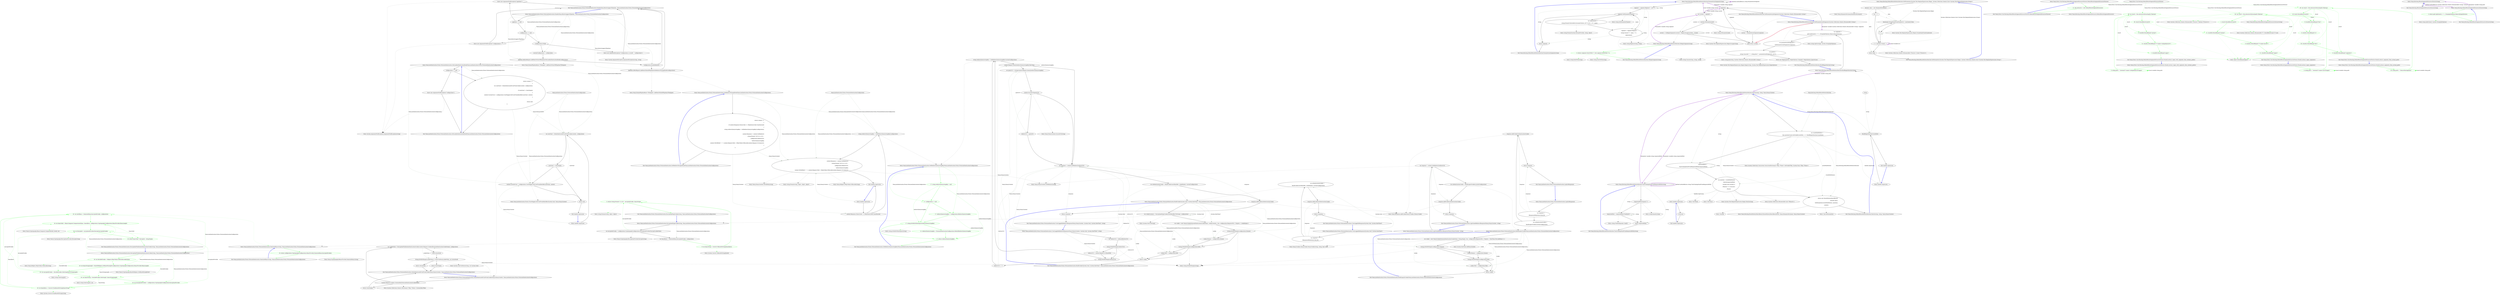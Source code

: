 digraph  {
d114 [cluster="Nancy.Authentication.Forms.FormsAuthentication.EncryptAndSignCookie(string, Nancy.Authentication.Forms.FormsAuthenticationConfiguration)", color=green, community=0, label="5: return String.Format(''{1}{0}'', encryptedCookie, hmacString);", span="292-292"];
d111 [cluster="Nancy.Authentication.Forms.FormsAuthentication.EncryptAndSignCookie(string, Nancy.Authentication.Forms.FormsAuthenticationConfiguration)", label="var encryptedCookie = configuration.CryptographyConfiguration.EncryptionProvider.Encrypt(cookieValue)", span="288-288"];
d113 [cluster="Nancy.Authentication.Forms.FormsAuthentication.EncryptAndSignCookie(string, Nancy.Authentication.Forms.FormsAuthenticationConfiguration)", color=green, community=0, label="9: var hmacString = Convert.ToBase64String(hmacBytes)", span="290-290"];
d115 [cluster="Nancy.Authentication.Forms.FormsAuthentication.EncryptAndSignCookie(string, Nancy.Authentication.Forms.FormsAuthenticationConfiguration)", label="Exit Nancy.Authentication.Forms.FormsAuthentication.EncryptAndSignCookie(string, Nancy.Authentication.Forms.FormsAuthenticationConfiguration)", span="286-286"];
d119 [cluster="string.Format(string, object, object)", label="Entry string.Format(string, object, object)", span="0-0"];
d112 [cluster="Nancy.Authentication.Forms.FormsAuthentication.EncryptAndSignCookie(string, Nancy.Authentication.Forms.FormsAuthenticationConfiguration)", label="var hmacBytes = GenerateHmac(encryptedCookie, configuration)", span="289-289"];
d118 [cluster="System.Convert.ToBase64String(byte[])", label="Entry System.Convert.ToBase64String(byte[])", span="0-0"];
d120 [cluster="Nancy.Authentication.Forms.FormsAuthentication.GenerateHmac(string, Nancy.Authentication.Forms.FormsAuthenticationConfiguration)", color=green, community=0, label="25: return configuration.CryptographyConfiguration.HmacProvider.GenerateHmac(encryptedCookie);", span="303-303"];
d117 [cluster="Nancy.Authentication.Forms.FormsAuthentication.GenerateHmac(string, Nancy.Authentication.Forms.FormsAuthenticationConfiguration)", label="Entry Nancy.Authentication.Forms.FormsAuthentication.GenerateHmac(string, Nancy.Authentication.Forms.FormsAuthenticationConfiguration)", span="301-301"];
d121 [cluster="Nancy.Authentication.Forms.FormsAuthentication.GenerateHmac(string, Nancy.Authentication.Forms.FormsAuthenticationConfiguration)", label="Exit Nancy.Authentication.Forms.FormsAuthentication.GenerateHmac(string, Nancy.Authentication.Forms.FormsAuthenticationConfiguration)", span="301-301"];
d122 [cluster="Nancy.Cryptography.IHmacProvider.GenerateHmac(string)", label="Entry Nancy.Cryptography.IHmacProvider.GenerateHmac(string)", span="17-17"];
d123 [cluster="Nancy.Authentication.Forms.FormsAuthentication.DecryptAndValidateAuthenticationCookie(string, Nancy.Authentication.Forms.FormsAuthenticationConfiguration)", color=green, community=0, label="18: var decodedCookie = Helpers.HttpUtility.UrlDecode(cookieValue)", span="315-315"];
d90 [cluster="Nancy.Authentication.Forms.FormsAuthentication.DecryptAndValidateAuthenticationCookie(string, Nancy.Authentication.Forms.FormsAuthenticationConfiguration)", label="Entry Nancy.Authentication.Forms.FormsAuthentication.DecryptAndValidateAuthenticationCookie(string, Nancy.Authentication.Forms.FormsAuthenticationConfiguration)", span="312-312"];
d124 [cluster="Nancy.Authentication.Forms.FormsAuthentication.DecryptAndValidateAuthenticationCookie(string, Nancy.Authentication.Forms.FormsAuthenticationConfiguration)", color=green, community=0, label="18: var hmacStringLength = Base64Helpers.GetBase64Length(configuration.CryptographyConfiguration.HmacProvider.HmacLength)", span="317-317"];
d134 [cluster="Nancy.Helpers.HttpUtility.UrlDecode(string)", label="Entry Nancy.Helpers.HttpUtility.UrlDecode(string)", span="103-103"];
d125 [cluster="Nancy.Authentication.Forms.FormsAuthentication.DecryptAndValidateAuthenticationCookie(string, Nancy.Authentication.Forms.FormsAuthenticationConfiguration)", color=green, community=0, label="18: var encryptedCookie = decodedCookie.Substring(hmacStringLength)", span="319-319"];
d126 [cluster="Nancy.Authentication.Forms.FormsAuthentication.DecryptAndValidateAuthenticationCookie(string, Nancy.Authentication.Forms.FormsAuthenticationConfiguration)", color=green, community=0, label="18: var hmacString = decodedCookie.Substring(0, hmacStringLength)", span="320-320"];
d135 [cluster="Nancy.Cryptography.Base64Helpers.GetBase64Length(int)", label="Entry Nancy.Cryptography.Base64Helpers.GetBase64Length(int)", span="11-11"];
d127 [cluster="Nancy.Authentication.Forms.FormsAuthentication.DecryptAndValidateAuthenticationCookie(string, Nancy.Authentication.Forms.FormsAuthenticationConfiguration)", color=green, community=0, label="18: var encryptionProvider = configuration.CryptographyConfiguration.EncryptionProvider", span="322-322"];
d128 [cluster="Nancy.Authentication.Forms.FormsAuthentication.DecryptAndValidateAuthenticationCookie(string, Nancy.Authentication.Forms.FormsAuthenticationConfiguration)", color=green, community=0, label="18: var hmacBytes = Convert.FromBase64String(hmacString)", span="325-325"];
d131 [cluster="Nancy.Authentication.Forms.FormsAuthentication.DecryptAndValidateAuthenticationCookie(string, Nancy.Authentication.Forms.FormsAuthenticationConfiguration)", color=green, community=0, label="18: var decrypted = encryptionProvider.Decrypt(encryptedCookie)", span="329-329"];
d129 [cluster="Nancy.Authentication.Forms.FormsAuthentication.DecryptAndValidateAuthenticationCookie(string, Nancy.Authentication.Forms.FormsAuthenticationConfiguration)", color=green, community=0, label="25: var newHmac = GenerateHmac(encryptedCookie, configuration)", span="326-326"];
d130 [cluster="Nancy.Authentication.Forms.FormsAuthentication.DecryptAndValidateAuthenticationCookie(string, Nancy.Authentication.Forms.FormsAuthenticationConfiguration)", color=green, community=0, label="18: var hmacValid = HmacComparer.Compare(newHmac, hmacBytes, configuration.CryptographyConfiguration.HmacProvider.HmacLength)", span="327-327"];
d139 [cluster="Nancy.Cryptography.HmacComparer.Compare(byte[], byte[], int)", label="Entry Nancy.Cryptography.HmacComparer.Compare(byte[], byte[], int)", span="15-15"];
d132 [cluster="Nancy.Authentication.Forms.FormsAuthentication.DecryptAndValidateAuthenticationCookie(string, Nancy.Authentication.Forms.FormsAuthenticationConfiguration)", color=green, community=0, label="18: return hmacValid ? decrypted : string.Empty;", span="332-332"];
d136 [cluster="string.Substring(int)", label="Entry string.Substring(int)", span="0-0"];
d137 [cluster="string.Substring(int, int)", label="Entry string.Substring(int, int)", span="0-0"];
d140 [cluster="Nancy.Cryptography.IEncryptionProvider.Decrypt(string)", label="Entry Nancy.Cryptography.IEncryptionProvider.Decrypt(string)", span="19-19"];
d138 [cluster="System.Convert.FromBase64String(string)", label="Entry System.Convert.FromBase64String(string)", span="0-0"];
d133 [cluster="Nancy.Authentication.Forms.FormsAuthentication.DecryptAndValidateAuthenticationCookie(string, Nancy.Authentication.Forms.FormsAuthenticationConfiguration)", label="Exit Nancy.Authentication.Forms.FormsAuthentication.DecryptAndValidateAuthenticationCookie(string, Nancy.Authentication.Forms.FormsAuthenticationConfiguration)", span="312-312"];
d141 [cluster="Nancy.Authentication.Forms.FormsAuthentication.GetRedirectQuerystringKey(Nancy.Authentication.Forms.FormsAuthenticationConfiguration)", color=green, community=0, label="17: string redirectQuerystringKey = null", span="342-342"];
d35 [cluster="Nancy.Authentication.Forms.FormsAuthentication.GetRedirectQuerystringKey(Nancy.Authentication.Forms.FormsAuthenticationConfiguration)", label="Entry Nancy.Authentication.Forms.FormsAuthentication.GetRedirectQuerystringKey(Nancy.Authentication.Forms.FormsAuthenticationConfiguration)", span="340-340"];
d142 [cluster="Nancy.Authentication.Forms.FormsAuthentication.GetRedirectQuerystringKey(Nancy.Authentication.Forms.FormsAuthenticationConfiguration)", color=green, community=0, label="17: configuration != null", span="344-344"];
d144 [cluster="Nancy.Authentication.Forms.FormsAuthentication.GetRedirectQuerystringKey(Nancy.Authentication.Forms.FormsAuthenticationConfiguration)", color=green, community=0, label="17: string.IsNullOrWhiteSpace(redirectQuerystringKey)", span="349-349"];
d146 [cluster="Nancy.Authentication.Forms.FormsAuthentication.GetRedirectQuerystringKey(Nancy.Authentication.Forms.FormsAuthenticationConfiguration)", color=green, community=0, label="17: return redirectQuerystringKey;", span="354-354"];
d143 [cluster="Nancy.Authentication.Forms.FormsAuthentication.GetRedirectQuerystringKey(Nancy.Authentication.Forms.FormsAuthenticationConfiguration)", color=green, community=0, label="17: redirectQuerystringKey = configuration.RedirectQuerystringKey", span="346-346"];
d145 [cluster="Nancy.Authentication.Forms.FormsAuthentication.GetRedirectQuerystringKey(Nancy.Authentication.Forms.FormsAuthenticationConfiguration)", color=green, community=0, label="21: redirectQuerystringKey = FormsAuthenticationConfiguration.DefaultRedirectQuerystringKey", span="351-351"];
d148 [cluster="string.IsNullOrWhiteSpace(string)", label="Entry string.IsNullOrWhiteSpace(string)", span="0-0"];
d147 [cluster="Nancy.Authentication.Forms.FormsAuthentication.GetRedirectQuerystringKey(Nancy.Authentication.Forms.FormsAuthenticationConfiguration)", label="Exit Nancy.Authentication.Forms.FormsAuthentication.GetRedirectQuerystringKey(Nancy.Authentication.Forms.FormsAuthenticationConfiguration)", span="340-340"];
d101 [cluster="Nancy.Authentication.Forms.FormsAuthentication.EncryptAndSignCookie(string, Nancy.Authentication.Forms.FormsAuthenticationConfiguration)", label="Entry Nancy.Authentication.Forms.FormsAuthentication.EncryptAndSignCookie(string, Nancy.Authentication.Forms.FormsAuthenticationConfiguration)", span="286-286"];
d116 [cluster="Nancy.Cryptography.IEncryptionProvider.Encrypt(string)", label="Entry Nancy.Cryptography.IEncryptionProvider.Encrypt(string)", span="12-12"];
d83 [cluster="Nancy.Authentication.Forms.FormsAuthentication.GetAuthenticatedUserFromCookie(Nancy.NancyContext, Nancy.Authentication.Forms.FormsAuthenticationConfiguration)", label="var cookieValue = DecryptAndValidateAuthenticationCookie(context.Request.Cookies[formsAuthenticationCookieName], configuration)", span="221-221"];
d24 [cluster="Nancy.Authentication.Forms.FormsAuthentication.UserLoggedInRedirectResponse(Nancy.NancyContext, System.Guid, System.DateTime?, string)", label="string redirectQuerystringKey = GetRedirectQuerystringKey(currentConfiguration)", span="89-89"];
d75 [cluster="lambda expression", label="string redirectQuerystringKey = GetRedirectQuerystringKey(configuration)", span="196-196"];
d92 [cluster="Nancy.Authentication.Forms.FormsAuthentication.BuildCookie(System.Guid, System.DateTime?, Nancy.Authentication.Forms.FormsAuthenticationConfiguration)", label="var cookieContents = EncryptAndSignCookie(userIdentifier.ToString(), configuration)", span="241-241"];
d69 [cluster="Nancy.Authentication.Forms.FormsAuthentication.GetAuthenticatedUserFromCookie(Nancy.NancyContext, Nancy.Authentication.Forms.FormsAuthenticationConfiguration)", label="Entry Nancy.Authentication.Forms.FormsAuthentication.GetAuthenticatedUserFromCookie(Nancy.NancyContext, Nancy.Authentication.Forms.FormsAuthenticationConfiguration)", span="214-214"];
d81 [cluster="Nancy.Authentication.Forms.FormsAuthentication.GetAuthenticatedUserFromCookie(Nancy.NancyContext, Nancy.Authentication.Forms.FormsAuthenticationConfiguration)", label="!context.Request.Cookies.ContainsKey(formsAuthenticationCookieName)", span="216-216"];
d84 [cluster="Nancy.Authentication.Forms.FormsAuthentication.GetAuthenticatedUserFromCookie(Nancy.NancyContext, Nancy.Authentication.Forms.FormsAuthenticationConfiguration)", label="Guid returnGuid", span="223-223"];
d85 [cluster="Nancy.Authentication.Forms.FormsAuthentication.GetAuthenticatedUserFromCookie(Nancy.NancyContext, Nancy.Authentication.Forms.FormsAuthenticationConfiguration)", label="String.IsNullOrEmpty(cookieValue) || !Guid.TryParse(cookieValue, out returnGuid)", span="224-224"];
d22 [cluster="Nancy.Authentication.Forms.FormsAuthentication.UserLoggedInRedirectResponse(Nancy.NancyContext, System.Guid, System.DateTime?, string)", label="string.IsNullOrEmpty(redirectUrl)", span="84-84"];
d23 [cluster="Nancy.Authentication.Forms.FormsAuthentication.UserLoggedInRedirectResponse(Nancy.NancyContext, System.Guid, System.DateTime?, string)", label="redirectUrl = ''/''", span="86-86"];
d25 [cluster="Nancy.Authentication.Forms.FormsAuthentication.UserLoggedInRedirectResponse(Nancy.NancyContext, System.Guid, System.DateTime?, string)", label="context.Request.Query[redirectQuerystringKey].HasValue", span="91-91"];
d26 [cluster="Nancy.Authentication.Forms.FormsAuthentication.UserLoggedInRedirectResponse(Nancy.NancyContext, System.Guid, System.DateTime?, string)", label="var queryUrl = (string)context.Request.Query[redirectQuerystringKey]", span="93-93"];
d150 [label="Nancy.Authentication.Forms.FormsAuthenticationConfiguration", span=""];
d16 [cluster="Nancy.Authentication.Forms.FormsAuthentication.GetRedirectToLoginHook(Nancy.Authentication.Forms.FormsAuthenticationConfiguration)", label="Entry Nancy.Authentication.Forms.FormsAuthentication.GetRedirectToLoginHook(Nancy.Authentication.Forms.FormsAuthenticationConfiguration)", span="190-190"];
d74 [cluster="lambda expression", label="context.Response.StatusCode == HttpStatusCode.Unauthorized", span="194-194"];
d76 [cluster="lambda expression", label="context.Response = context.GetRedirect(\r\n                            string.Format(''{0}?{1}={2}'', \r\n                            configuration.RedirectUrl,\r\n                            redirectQuerystringKey,\r\n                            context.ToFullPath(''~'' + context.Request.Path + HttpUtility.UrlEncode(context.Request.Url.Query))))", span="198-202"];
d38 [cluster="Nancy.Authentication.Forms.FormsAuthentication.BuildCookie(System.Guid, System.DateTime?, Nancy.Authentication.Forms.FormsAuthenticationConfiguration)", label="Entry Nancy.Authentication.Forms.FormsAuthentication.BuildCookie(System.Guid, System.DateTime?, Nancy.Authentication.Forms.FormsAuthenticationConfiguration)", span="239-239"];
d93 [cluster="Nancy.Authentication.Forms.FormsAuthentication.BuildCookie(System.Guid, System.DateTime?, Nancy.Authentication.Forms.FormsAuthenticationConfiguration)", label="var cookie = new NancyCookie(formsAuthenticationCookieName, cookieContents, true, configuration.RequiresSSL) { Expires = cookieExpiry }", span="243-243"];
d100 [cluster="System.Guid.ToString()", label="Entry System.Guid.ToString()", span="0-0"];
d64 [cluster="lambda expression", label="var userGuid = GetAuthenticatedUserFromCookie(context, configuration)", span="174-174"];
d88 [cluster="Nancy.Authentication.Forms.FormsAuthentication.GetAuthenticatedUserFromCookie(Nancy.NancyContext, Nancy.Authentication.Forms.FormsAuthenticationConfiguration)", label="Exit Nancy.Authentication.Forms.FormsAuthentication.GetAuthenticatedUserFromCookie(Nancy.NancyContext, Nancy.Authentication.Forms.FormsAuthenticationConfiguration)", span="214-214"];
d82 [cluster="Nancy.Authentication.Forms.FormsAuthentication.GetAuthenticatedUserFromCookie(Nancy.NancyContext, Nancy.Authentication.Forms.FormsAuthenticationConfiguration)", label="return Guid.Empty;", span="218-218"];
d89 [cluster="System.Collections.Generic.IDictionary<TKey, TValue>.ContainsKey(TKey)", label="Entry System.Collections.Generic.IDictionary<TKey, TValue>.ContainsKey(TKey)", span="0-0"];
d86 [cluster="Nancy.Authentication.Forms.FormsAuthentication.GetAuthenticatedUserFromCookie(Nancy.NancyContext, Nancy.Authentication.Forms.FormsAuthenticationConfiguration)", label="return Guid.Empty;", span="226-226"];
d87 [cluster="Nancy.Authentication.Forms.FormsAuthentication.GetAuthenticatedUserFromCookie(Nancy.NancyContext, Nancy.Authentication.Forms.FormsAuthenticationConfiguration)", label="return returnGuid;", span="229-229"];
d34 [cluster="string.IsNullOrEmpty(string)", label="Entry string.IsNullOrEmpty(string)", span="0-0"];
d91 [cluster="System.Guid.TryParse(string, out System.Guid)", label="Entry System.Guid.TryParse(string, out System.Guid)", span="0-0"];
d19 [cluster="Nancy.Authentication.Forms.FormsAuthentication.UserLoggedInRedirectResponse(Nancy.NancyContext, System.Guid, System.DateTime?, string)", label="var redirectUrl = fallbackRedirectUrl", span="77-77"];
d21 [cluster="Nancy.Authentication.Forms.FormsAuthentication.UserLoggedInRedirectResponse(Nancy.NancyContext, System.Guid, System.DateTime?, string)", label="redirectUrl = context.Request.Url.BasePath", span="81-81"];
d20 [cluster="Nancy.Authentication.Forms.FormsAuthentication.UserLoggedInRedirectResponse(Nancy.NancyContext, System.Guid, System.DateTime?, string)", label="string.IsNullOrEmpty(redirectUrl)", span="79-79"];
d29 [cluster="Nancy.Authentication.Forms.FormsAuthentication.UserLoggedInRedirectResponse(Nancy.NancyContext, System.Guid, System.DateTime?, string)", label="var response = context.GetRedirect(redirectUrl)", span="101-101"];
d18 [cluster="Nancy.Authentication.Forms.FormsAuthentication.UserLoggedInRedirectResponse(Nancy.NancyContext, System.Guid, System.DateTime?, string)", label="Entry Nancy.Authentication.Forms.FormsAuthentication.UserLoggedInRedirectResponse(Nancy.NancyContext, System.Guid, System.DateTime?, string)", span="75-75"];
d27 [cluster="Nancy.Authentication.Forms.FormsAuthentication.UserLoggedInRedirectResponse(Nancy.NancyContext, System.Guid, System.DateTime?, string)", label="context.IsLocalUrl(queryUrl)", span="95-95"];
d28 [cluster="Nancy.Authentication.Forms.FormsAuthentication.UserLoggedInRedirectResponse(Nancy.NancyContext, System.Guid, System.DateTime?, string)", label="redirectUrl = queryUrl", span="97-97"];
d10 [cluster="Nancy.Authentication.Forms.FormsAuthentication.Enable(Nancy.Bootstrapper.IPipelines, Nancy.Authentication.Forms.FormsAuthenticationConfiguration)", label="pipelines.AfterRequest.AddItemToEndOfPipeline(GetRedirectToLoginHook(configuration))", span="62-62"];
d72 [cluster="Nancy.Authentication.Forms.FormsAuthentication.GetRedirectToLoginHook(Nancy.Authentication.Forms.FormsAuthenticationConfiguration)", label="Exit Nancy.Authentication.Forms.FormsAuthentication.GetRedirectToLoginHook(Nancy.Authentication.Forms.FormsAuthenticationConfiguration)", span="190-190"];
d71 [cluster="Nancy.Authentication.Forms.FormsAuthentication.GetRedirectToLoginHook(Nancy.Authentication.Forms.FormsAuthenticationConfiguration)", label="return context =>\r\n                {\r\n                    if (context.Response.StatusCode == HttpStatusCode.Unauthorized)\r\n                    {\r\n                        string redirectQuerystringKey = GetRedirectQuerystringKey(configuration);\r\n\r\n                        context.Response = context.GetRedirect(\r\n                            string.Format(''{0}?{1}={2}'', \r\n                            configuration.RedirectUrl,\r\n                            redirectQuerystringKey,\r\n                            context.ToFullPath(''~'' + context.Request.Path + HttpUtility.UrlEncode(context.Request.Url.Query))));\r\n                    }\r\n                };", span="192-204"];
d73 [cluster="lambda expression", label="Entry lambda expression", span="192-204"];
d77 [cluster="lambda expression", label="Exit lambda expression", span="192-204"];
d78 [cluster="Nancy.Helpers.HttpUtility.UrlEncode(string)", label="Entry Nancy.Helpers.HttpUtility.UrlEncode(string)", span="373-373"];
d79 [cluster="Nancy.NancyContext.ToFullPath(string)", label="Entry Nancy.NancyContext.ToFullPath(string)", span="28-28"];
d80 [cluster="string.Format(string, object, object, object)", label="Entry string.Format(string, object, object, object)", span="0-0"];
d37 [cluster="Nancy.NancyContext.GetRedirect(string)", label="Entry Nancy.NancyContext.GetRedirect(string)", span="60-60"];
d30 [cluster="Nancy.Authentication.Forms.FormsAuthentication.UserLoggedInRedirectResponse(Nancy.NancyContext, System.Guid, System.DateTime?, string)", label="var authenticationCookie = BuildCookie(userIdentifier, cookieExpiry, currentConfiguration)", span="102-102"];
d42 [cluster="Nancy.Authentication.Forms.FormsAuthentication.UserLoggedInResponse(System.Guid, System.DateTime?)", label="var authenticationCookie = \r\n                BuildCookie(userIdentifier, cookieExpiry, currentConfiguration)", span="119-120"];
d99 [cluster="Nancy.Authentication.Forms.FormsAuthentication.BuildCookie(System.Guid, System.DateTime?, Nancy.Authentication.Forms.FormsAuthenticationConfiguration)", label="Exit Nancy.Authentication.Forms.FormsAuthentication.BuildCookie(System.Guid, System.DateTime?, Nancy.Authentication.Forms.FormsAuthenticationConfiguration)", span="239-239"];
d94 [cluster="Nancy.Authentication.Forms.FormsAuthentication.BuildCookie(System.Guid, System.DateTime?, Nancy.Authentication.Forms.FormsAuthenticationConfiguration)", label="!string.IsNullOrEmpty(configuration.Domain)", span="245-245"];
d95 [cluster="Nancy.Authentication.Forms.FormsAuthentication.BuildCookie(System.Guid, System.DateTime?, Nancy.Authentication.Forms.FormsAuthenticationConfiguration)", label="cookie.Domain = configuration.Domain", span="247-247"];
d96 [cluster="Nancy.Authentication.Forms.FormsAuthentication.BuildCookie(System.Guid, System.DateTime?, Nancy.Authentication.Forms.FormsAuthenticationConfiguration)", label="!string.IsNullOrEmpty(configuration.Path)", span="250-250"];
d97 [cluster="Nancy.Authentication.Forms.FormsAuthentication.BuildCookie(System.Guid, System.DateTime?, Nancy.Authentication.Forms.FormsAuthenticationConfiguration)", label="cookie.Path = configuration.Path", span="252-252"];
d102 [cluster="Nancy.Cookies.NancyCookie.NancyCookie(string, string, bool, bool)", label="Entry Nancy.Cookies.NancyCookie.NancyCookie(string, string, bool, bool)", span="20-20"];
d98 [cluster="Nancy.Authentication.Forms.FormsAuthentication.BuildCookie(System.Guid, System.DateTime?, Nancy.Authentication.Forms.FormsAuthenticationConfiguration)", label="return cookie;", span="255-255"];
d149 [label="Nancy.Authentication.Forms.FormsAuthenticationConfiguration", span=""];
d14 [cluster="Nancy.Authentication.Forms.FormsAuthentication.GetLoadAuthenticationHook(Nancy.Authentication.Forms.FormsAuthenticationConfiguration)", label="Entry Nancy.Authentication.Forms.FormsAuthentication.GetLoadAuthenticationHook(Nancy.Authentication.Forms.FormsAuthenticationConfiguration)", span="165-165"];
d61 [cluster="Nancy.Authentication.Forms.FormsAuthentication.GetLoadAuthenticationHook(Nancy.Authentication.Forms.FormsAuthenticationConfiguration)", label="return context =>\r\n                {\r\n                    var userGuid = GetAuthenticatedUserFromCookie(context, configuration);\r\n\r\n                    if (userGuid != Guid.Empty)\r\n                    {\r\n                        context.CurrentUser = configuration.UserMapper.GetUserFromIdentifier(userGuid, context);\r\n                    }\r\n\r\n                    return null;\r\n                };", span="172-182"];
d63 [cluster="lambda expression", label="Entry lambda expression", span="172-182"];
d65 [cluster="lambda expression", label="userGuid != Guid.Empty", span="176-176"];
d66 [cluster="lambda expression", label="context.CurrentUser = configuration.UserMapper.GetUserFromIdentifier(userGuid, context)", span="178-178"];
d104 [cluster="Nancy.Authentication.Forms.FormsAuthentication.BuildLogoutCookie(Nancy.Authentication.Forms.FormsAuthenticationConfiguration)", label="!string.IsNullOrEmpty(configuration.Domain)", span="267-267"];
d106 [cluster="Nancy.Authentication.Forms.FormsAuthentication.BuildLogoutCookie(Nancy.Authentication.Forms.FormsAuthenticationConfiguration)", label="!string.IsNullOrEmpty(configuration.Path)", span="272-272"];
d31 [cluster="Nancy.Authentication.Forms.FormsAuthentication.UserLoggedInRedirectResponse(Nancy.NancyContext, System.Guid, System.DateTime?, string)", label="response.AddCookie(authenticationCookie)", span="103-103"];
d32 [cluster="Nancy.Authentication.Forms.FormsAuthentication.UserLoggedInRedirectResponse(Nancy.NancyContext, System.Guid, System.DateTime?, string)", label="return response;", span="105-105"];
d33 [cluster="Nancy.Authentication.Forms.FormsAuthentication.UserLoggedInRedirectResponse(Nancy.NancyContext, System.Guid, System.DateTime?, string)", label="Exit Nancy.Authentication.Forms.FormsAuthentication.UserLoggedInRedirectResponse(Nancy.NancyContext, System.Guid, System.DateTime?, string)", span="75-75"];
d36 [cluster="Nancy.NancyContext.IsLocalUrl(string)", label="Entry Nancy.NancyContext.IsLocalUrl(string)", span="94-94"];
d0 [cluster="Nancy.Authentication.Forms.FormsAuthentication.Enable(Nancy.Bootstrapper.IPipelines, Nancy.Authentication.Forms.FormsAuthenticationConfiguration)", label="Entry Nancy.Authentication.Forms.FormsAuthentication.Enable(Nancy.Bootstrapper.IPipelines, Nancy.Authentication.Forms.FormsAuthenticationConfiguration)", span="40-40"];
d9 [cluster="Nancy.Authentication.Forms.FormsAuthentication.Enable(Nancy.Bootstrapper.IPipelines, Nancy.Authentication.Forms.FormsAuthenticationConfiguration)", label="!configuration.DisableRedirect", span="60-60"];
d11 [cluster="Nancy.Authentication.Forms.FormsAuthentication.Enable(Nancy.Bootstrapper.IPipelines, Nancy.Authentication.Forms.FormsAuthenticationConfiguration)", label="Exit Nancy.Authentication.Forms.FormsAuthentication.Enable(Nancy.Bootstrapper.IPipelines, Nancy.Authentication.Forms.FormsAuthenticationConfiguration)", span="40-40"];
d17 [cluster="Nancy.NamedPipelineBase<TDelegate>.AddItemToEndOfPipeline(TDelegate)", label="Entry Nancy.NamedPipelineBase<TDelegate>.AddItemToEndOfPipeline(TDelegate)", span="67-67"];
d47 [cluster="Nancy.Authentication.Forms.FormsAuthentication.LogOutAndRedirectResponse(Nancy.NancyContext, string)", label="var response = context.GetRedirect(redirectUrl)", span="135-135"];
d40 [cluster="Nancy.Authentication.Forms.FormsAuthentication.UserLoggedInResponse(System.Guid, System.DateTime?)", label="Entry Nancy.Authentication.Forms.FormsAuthentication.UserLoggedInResponse(System.Guid, System.DateTime?)", span="114-114"];
d41 [cluster="Nancy.Authentication.Forms.FormsAuthentication.UserLoggedInResponse(System.Guid, System.DateTime?)", label="var response =\r\n                (Response)HttpStatusCode.OK", span="116-117"];
d43 [cluster="Nancy.Authentication.Forms.FormsAuthentication.UserLoggedInResponse(System.Guid, System.DateTime?)", label="response.AddCookie(authenticationCookie)", span="122-122"];
d103 [cluster="Nancy.Authentication.Forms.FormsAuthentication.BuildLogoutCookie(Nancy.Authentication.Forms.FormsAuthenticationConfiguration)", label="var cookie = new NancyCookie(formsAuthenticationCookieName, String.Empty, true, configuration.RequiresSSL) { Expires = DateTime.Now.AddDays(-1) }", span="265-265"];
d8 [cluster="Nancy.Authentication.Forms.FormsAuthentication.Enable(Nancy.Bootstrapper.IPipelines, Nancy.Authentication.Forms.FormsAuthenticationConfiguration)", label="pipelines.BeforeRequest.AddItemToStartOfPipeline(GetLoadAuthenticationHook(configuration))", span="59-59"];
d62 [cluster="Nancy.Authentication.Forms.FormsAuthentication.GetLoadAuthenticationHook(Nancy.Authentication.Forms.FormsAuthenticationConfiguration)", label="Exit Nancy.Authentication.Forms.FormsAuthentication.GetLoadAuthenticationHook(Nancy.Authentication.Forms.FormsAuthenticationConfiguration)", span="165-165"];
d59 [cluster="Nancy.Authentication.Forms.FormsAuthentication.GetLoadAuthenticationHook(Nancy.Authentication.Forms.FormsAuthenticationConfiguration)", label="configuration == null", span="167-167"];
d68 [cluster="lambda expression", label="Exit lambda expression", span="172-182"];
d67 [cluster="lambda expression", label="return null;", span="181-181"];
d70 [cluster="Nancy.Authentication.Forms.IUserMapper.GetUserFromIdentifier(System.Guid, Nancy.NancyContext)", label="Entry Nancy.Authentication.Forms.IUserMapper.GetUserFromIdentifier(System.Guid, Nancy.NancyContext)", span="17-17"];
d52 [cluster="Nancy.Authentication.Forms.FormsAuthentication.BuildLogoutCookie(Nancy.Authentication.Forms.FormsAuthenticationConfiguration)", label="Entry Nancy.Authentication.Forms.FormsAuthentication.BuildLogoutCookie(Nancy.Authentication.Forms.FormsAuthenticationConfiguration)", span="263-263"];
d105 [cluster="Nancy.Authentication.Forms.FormsAuthentication.BuildLogoutCookie(Nancy.Authentication.Forms.FormsAuthenticationConfiguration)", label="cookie.Domain = configuration.Domain", span="269-269"];
d107 [cluster="Nancy.Authentication.Forms.FormsAuthentication.BuildLogoutCookie(Nancy.Authentication.Forms.FormsAuthenticationConfiguration)", label="cookie.Path = configuration.Path", span="274-274"];
d108 [cluster="Nancy.Authentication.Forms.FormsAuthentication.BuildLogoutCookie(Nancy.Authentication.Forms.FormsAuthenticationConfiguration)", label="return cookie;", span="277-277"];
d39 [cluster="Nancy.Response.AddCookie(Nancy.Cookies.INancyCookie)", label="Entry Nancy.Response.AddCookie(Nancy.Cookies.INancyCookie)", span="72-72"];
d1 [cluster="Nancy.Authentication.Forms.FormsAuthentication.Enable(Nancy.Bootstrapper.IPipelines, Nancy.Authentication.Forms.FormsAuthenticationConfiguration)", label="pipelines == null", span="42-42"];
d3 [cluster="Nancy.Authentication.Forms.FormsAuthentication.Enable(Nancy.Bootstrapper.IPipelines, Nancy.Authentication.Forms.FormsAuthenticationConfiguration)", label="configuration == null", span="47-47"];
d5 [cluster="Nancy.Authentication.Forms.FormsAuthentication.Enable(Nancy.Bootstrapper.IPipelines, Nancy.Authentication.Forms.FormsAuthenticationConfiguration)", label="!configuration.IsValid", span="52-52"];
d7 [cluster="Nancy.Authentication.Forms.FormsAuthentication.Enable(Nancy.Bootstrapper.IPipelines, Nancy.Authentication.Forms.FormsAuthenticationConfiguration)", label="currentConfiguration = configuration", span="57-57"];
d2 [cluster="Nancy.Authentication.Forms.FormsAuthentication.Enable(Nancy.Bootstrapper.IPipelines, Nancy.Authentication.Forms.FormsAuthenticationConfiguration)", label="throw new ArgumentNullException(''pipelines'');", span="44-44"];
d4 [cluster="Nancy.Authentication.Forms.FormsAuthentication.Enable(Nancy.Bootstrapper.IPipelines, Nancy.Authentication.Forms.FormsAuthenticationConfiguration)", label="throw new ArgumentNullException(''configuration'');", span="49-49"];
d6 [cluster="Nancy.Authentication.Forms.FormsAuthentication.Enable(Nancy.Bootstrapper.IPipelines, Nancy.Authentication.Forms.FormsAuthenticationConfiguration)", label="throw new ArgumentException(''Configuration is invalid'', ''configuration'');", span="54-54"];
d46 [cluster="Nancy.Authentication.Forms.FormsAuthentication.LogOutAndRedirectResponse(Nancy.NancyContext, string)", label="Entry Nancy.Authentication.Forms.FormsAuthentication.LogOutAndRedirectResponse(Nancy.NancyContext, string)", span="133-133"];
d48 [cluster="Nancy.Authentication.Forms.FormsAuthentication.LogOutAndRedirectResponse(Nancy.NancyContext, string)", label="var authenticationCookie = BuildLogoutCookie(currentConfiguration)", span="136-136"];
d49 [cluster="Nancy.Authentication.Forms.FormsAuthentication.LogOutAndRedirectResponse(Nancy.NancyContext, string)", label="response.AddCookie(authenticationCookie)", span="137-137"];
d50 [cluster="Nancy.Authentication.Forms.FormsAuthentication.LogOutAndRedirectResponse(Nancy.NancyContext, string)", label="return response;", span="139-139"];
d45 [cluster="Nancy.Authentication.Forms.FormsAuthentication.UserLoggedInResponse(System.Guid, System.DateTime?)", label="Exit Nancy.Authentication.Forms.FormsAuthentication.UserLoggedInResponse(System.Guid, System.DateTime?)", span="114-114"];
d44 [cluster="Nancy.Authentication.Forms.FormsAuthentication.UserLoggedInResponse(System.Guid, System.DateTime?)", label="return response;", span="124-124"];
d110 [cluster="System.DateTime.AddDays(double)", label="Entry System.DateTime.AddDays(double)", span="0-0"];
d15 [cluster="Nancy.NamedPipelineBase<TDelegate>.AddItemToStartOfPipeline(TDelegate)", label="Entry Nancy.NamedPipelineBase<TDelegate>.AddItemToStartOfPipeline(TDelegate)", span="45-45"];
d60 [cluster="Nancy.Authentication.Forms.FormsAuthentication.GetLoadAuthenticationHook(Nancy.Authentication.Forms.FormsAuthenticationConfiguration)", label="throw new ArgumentNullException(''configuration'');", span="169-169"];
d55 [cluster="Nancy.Authentication.Forms.FormsAuthentication.LogOutResponse()", label="var authenticationCookie = \r\n                BuildLogoutCookie(currentConfiguration)", span="151-152"];
d109 [cluster="Nancy.Authentication.Forms.FormsAuthentication.BuildLogoutCookie(Nancy.Authentication.Forms.FormsAuthenticationConfiguration)", label="Exit Nancy.Authentication.Forms.FormsAuthentication.BuildLogoutCookie(Nancy.Authentication.Forms.FormsAuthenticationConfiguration)", span="263-263"];
d56 [cluster="Nancy.Authentication.Forms.FormsAuthentication.LogOutResponse()", label="response.AddCookie(authenticationCookie)", span="154-154"];
d12 [cluster="System.ArgumentNullException.ArgumentNullException(string)", label="Entry System.ArgumentNullException.ArgumentNullException(string)", span="0-0"];
d13 [cluster="System.ArgumentException.ArgumentException(string, string)", label="Entry System.ArgumentException.ArgumentException(string, string)", span="0-0"];
d51 [cluster="Nancy.Authentication.Forms.FormsAuthentication.LogOutAndRedirectResponse(Nancy.NancyContext, string)", label="Exit Nancy.Authentication.Forms.FormsAuthentication.LogOutAndRedirectResponse(Nancy.NancyContext, string)", span="133-133"];
d54 [cluster="Nancy.Authentication.Forms.FormsAuthentication.LogOutResponse()", label="var response =\r\n                (Response)HttpStatusCode.OK", span="148-149"];
d57 [cluster="Nancy.Authentication.Forms.FormsAuthentication.LogOutResponse()", label="return response;", span="156-156"];
d53 [cluster="Nancy.Authentication.Forms.FormsAuthentication.LogOutResponse()", label="Entry Nancy.Authentication.Forms.FormsAuthentication.LogOutResponse()", span="146-146"];
d58 [cluster="Nancy.Authentication.Forms.FormsAuthentication.LogOutResponse()", label="Exit Nancy.Authentication.Forms.FormsAuthentication.LogOutResponse()", span="146-146"];
m0_57 [cluster="Nancy.Routing.DefaultRoutePatternMatcher.ParameterizeSegment(string)", file="DefaultRoutePatternMatcher.cs", label="Entry Nancy.Routing.DefaultRoutePatternMatcher.ParameterizeSegment(string)", span="104-104"];
m0_64 [cluster="Nancy.Routing.DefaultRoutePatternMatcher.ParameterizeSegment(string)", file="DefaultRoutePatternMatcher.cs", label="segment = segment.Replace(''.'', @''\.'')", span="106-106"];
m0_65 [cluster="Nancy.Routing.DefaultRoutePatternMatcher.ParameterizeSegment(string)", file="DefaultRoutePatternMatcher.cs", label="segment.GetParameterNames()", span="108-108"];
m0_67 [cluster="Nancy.Routing.DefaultRoutePatternMatcher.ParameterizeSegment(string)", file="DefaultRoutePatternMatcher.cs", label="segment = segment.Replace(\r\n                    string.Concat(''{'', name, ''}''),\r\n                    replacement)", span="113-115"];
m0_68 [cluster="Nancy.Routing.DefaultRoutePatternMatcher.ParameterizeSegment(string)", file="DefaultRoutePatternMatcher.cs", label="return segment;", span="118-118"];
m0_66 [cluster="Nancy.Routing.DefaultRoutePatternMatcher.ParameterizeSegment(string)", file="DefaultRoutePatternMatcher.cs", label="var replacement =\r\n                    string.Format(CultureInfo.InvariantCulture, @''(?<{0}>.+?)'', name)", span="110-111"];
m0_69 [cluster="Nancy.Routing.DefaultRoutePatternMatcher.ParameterizeSegment(string)", file="DefaultRoutePatternMatcher.cs", label="Exit Nancy.Routing.DefaultRoutePatternMatcher.ParameterizeSegment(string)", span="104-104"];
m0_8 [cluster="System.Text.RegularExpressions.Regex.Match(string)", file="DefaultRoutePatternMatcher.cs", label="Entry System.Text.RegularExpressions.Regex.Match(string)", span="0-0"];
m0_13 [cluster="Unk.Any", file="DefaultRoutePatternMatcher.cs", label="Entry Unk.Any", span=""];
m0_62 [cluster="string.StartsWith(string)", file="DefaultRoutePatternMatcher.cs", label="Entry string.StartsWith(string)", span="0-0"];
m0_6 [cluster="System.Collections.Concurrent.ConcurrentDictionary<TKey, TValue>.GetOrAdd(TKey, System.Func<TKey, TValue>)", file="DefaultRoutePatternMatcher.cs", label="Entry System.Collections.Concurrent.ConcurrentDictionary<TKey, TValue>.GetOrAdd(TKey, System.Func<TKey, TValue>)", span="0-0"];
m0_72 [cluster="string.Format(System.IFormatProvider, string, object)", file="DefaultRoutePatternMatcher.cs", label="Entry string.Format(System.IFormatProvider, string, object)", span="0-0"];
m0_56 [cluster="string.IsParameterized()", file="DefaultRoutePatternMatcher.cs", label="Entry string.IsParameterized()", span="48-48"];
m0_9 [cluster="System.Collections.IEnumerable.Cast<TResult>()", file="DefaultRoutePatternMatcher.cs", label="Entry System.Collections.IEnumerable.Cast<TResult>()", span="0-0"];
m0_18 [cluster="Nancy.Routing.DefaultRoutePatternMatcher.BuildRegexMatcher(string)", file="DefaultRoutePatternMatcher.cs", label="Entry Nancy.Routing.DefaultRoutePatternMatcher.BuildRegexMatcher(string)", span="54-54"];
m0_28 [cluster="Nancy.Routing.DefaultRoutePatternMatcher.BuildRegexMatcher(string)", file="DefaultRoutePatternMatcher.cs", label="var segments =\r\n                path.Split(new[] { ''/'' }, StringSplitOptions.RemoveEmptyEntries)", span="56-57"];
m0_29 [cluster="Nancy.Routing.DefaultRoutePatternMatcher.BuildRegexMatcher(string)", file="DefaultRoutePatternMatcher.cs", label="var parameterizedSegments =\r\n                GetParameterizedSegments(segments)", span="59-60"];
m0_30 [cluster="Nancy.Routing.DefaultRoutePatternMatcher.BuildRegexMatcher(string)", file="DefaultRoutePatternMatcher.cs", label="var pattern =\r\n                string.Concat(@''^/'', string.Join(''/'', parameterizedSegments), @''$'')", span="62-63"];
m0_31 [cluster="Nancy.Routing.DefaultRoutePatternMatcher.BuildRegexMatcher(string)", file="DefaultRoutePatternMatcher.cs", label="return new Regex(pattern, RegexOptions.Compiled | RegexOptions.IgnoreCase);", span="65-65"];
m0_32 [cluster="Nancy.Routing.DefaultRoutePatternMatcher.BuildRegexMatcher(string)", file="DefaultRoutePatternMatcher.cs", label="Exit Nancy.Routing.DefaultRoutePatternMatcher.BuildRegexMatcher(string)", span="54-54"];
m0_26 [cluster="string.Equals(string)", file="DefaultRoutePatternMatcher.cs", label="Entry string.Equals(string)", span="0-0"];
m0_70 [cluster="string.Replace(string, string)", file="DefaultRoutePatternMatcher.cs", label="Entry string.Replace(string, string)", span="0-0"];
m0_38 [cluster="Nancy.Routing.DefaultRoutePatternMatcher.GetParameters(System.Text.RegularExpressions.Regex, System.Collections.Generic.IList<System.Text.RegularExpressions.Group>)", file="DefaultRoutePatternMatcher.cs", label="Entry Nancy.Routing.DefaultRoutePatternMatcher.GetParameters(System.Text.RegularExpressions.Regex, System.Collections.Generic.IList<System.Text.RegularExpressions.Group>)", span="68-68"];
m0_39 [cluster="Nancy.Routing.DefaultRoutePatternMatcher.GetParameters(System.Text.RegularExpressions.Regex, System.Collections.Generic.IList<System.Text.RegularExpressions.Group>)", file="DefaultRoutePatternMatcher.cs", label="dynamic data = new DynamicDictionary()", span="70-70"];
m0_41 [cluster="Nancy.Routing.DefaultRoutePatternMatcher.GetParameters(System.Text.RegularExpressions.Regex, System.Collections.Generic.IList<System.Text.RegularExpressions.Group>)", file="DefaultRoutePatternMatcher.cs", label="i <= matches.Count() - 1", span="72-72"];
m0_42 [cluster="Nancy.Routing.DefaultRoutePatternMatcher.GetParameters(System.Text.RegularExpressions.Regex, System.Collections.Generic.IList<System.Text.RegularExpressions.Group>)", file="DefaultRoutePatternMatcher.cs", label="data[regex.GroupNameFromNumber(i)] = matches[i].Value", span="74-74"];
m0_40 [cluster="Nancy.Routing.DefaultRoutePatternMatcher.GetParameters(System.Text.RegularExpressions.Regex, System.Collections.Generic.IList<System.Text.RegularExpressions.Group>)", file="DefaultRoutePatternMatcher.cs", label="var i = 1", span="72-72"];
m0_44 [cluster="Nancy.Routing.DefaultRoutePatternMatcher.GetParameters(System.Text.RegularExpressions.Regex, System.Collections.Generic.IList<System.Text.RegularExpressions.Group>)", file="DefaultRoutePatternMatcher.cs", label="return data;", span="77-77"];
m0_43 [cluster="Nancy.Routing.DefaultRoutePatternMatcher.GetParameters(System.Text.RegularExpressions.Regex, System.Collections.Generic.IList<System.Text.RegularExpressions.Group>)", file="DefaultRoutePatternMatcher.cs", label="i++", span="72-72"];
m0_45 [cluster="Nancy.Routing.DefaultRoutePatternMatcher.GetParameters(System.Text.RegularExpressions.Regex, System.Collections.Generic.IList<System.Text.RegularExpressions.Group>)", file="DefaultRoutePatternMatcher.cs", label="Exit Nancy.Routing.DefaultRoutePatternMatcher.GetParameters(System.Text.RegularExpressions.Regex, System.Collections.Generic.IList<System.Text.RegularExpressions.Group>)", span="68-68"];
m0_63 [cluster="string.EndsWith(string)", file="DefaultRoutePatternMatcher.cs", label="Entry string.EndsWith(string)", span="0-0"];
m0_71 [cluster="string.GetParameterNames()", file="DefaultRoutePatternMatcher.cs", label="Entry string.GetParameterNames()", span="25-25"];
m0_33 [cluster="string.Split(string[], System.StringSplitOptions)", file="DefaultRoutePatternMatcher.cs", label="Entry string.Split(string[], System.StringSplitOptions)", span="0-0"];
m0_27 [cluster="string.TrimEnd(params char[])", file="DefaultRoutePatternMatcher.cs", label="Entry string.TrimEnd(params char[])", span="0-0"];
m0_12 [cluster="Nancy.Routing.RoutePatternMatchResult.RoutePatternMatchResult(bool, Nancy.DynamicDictionary, Nancy.NancyContext)", file="DefaultRoutePatternMatcher.cs", label="Entry Nancy.Routing.RoutePatternMatchResult.RoutePatternMatchResult(bool, Nancy.DynamicDictionary, Nancy.NancyContext)", span="13-13"];
m0_10 [cluster="Unk.Where", file="DefaultRoutePatternMatcher.cs", label="Entry Unk.Where", span=""];
m0_35 [cluster="string.Join(string, System.Collections.Generic.IEnumerable<string>)", file="DefaultRoutePatternMatcher.cs", label="Entry string.Join(string, System.Collections.Generic.IEnumerable<string>)", span="0-0"];
m0_48 [cluster="System.Text.RegularExpressions.Regex.GroupNameFromNumber(int)", file="DefaultRoutePatternMatcher.cs", label="Entry System.Text.RegularExpressions.Regex.GroupNameFromNumber(int)", span="0-0"];
m0_14 [cluster="Unk.GetParameters", file="DefaultRoutePatternMatcher.cs", label="Entry Unk.GetParameters", span=""];
m0_19 [cluster="lambda expression", file="DefaultRoutePatternMatcher.cs", label="Entry lambda expression", span="35-35"];
m0_16 [cluster="lambda expression", file="DefaultRoutePatternMatcher.cs", label="BuildRegexMatcher(routePath)", span="27-27"];
m0_15 [cluster="lambda expression", file="DefaultRoutePatternMatcher.cs", label="Entry lambda expression", span="27-27"];
m0_17 [cluster="lambda expression", file="DefaultRoutePatternMatcher.cs", label="Exit lambda expression", span="27-27"];
m0_20 [cluster="lambda expression", file="DefaultRoutePatternMatcher.cs", label="x.Success", span="35-35"];
m0_21 [cluster="lambda expression", file="DefaultRoutePatternMatcher.cs", label="Exit lambda expression", span="35-35"];
m0_47 [cluster="System.Collections.Generic.IEnumerable<TSource>.Count<TSource>()", file="DefaultRoutePatternMatcher.cs", label="Entry System.Collections.Generic.IEnumerable<TSource>.Count<TSource>()", span="0-0"];
m0_0 [cluster="Nancy.Routing.DefaultRoutePatternMatcher.Match(string, string, Nancy.NancyContext)", file="DefaultRoutePatternMatcher.cs", label="Entry Nancy.Routing.DefaultRoutePatternMatcher.Match(string, string, Nancy.NancyContext)", span="24-24"];
m0_1 [cluster="Nancy.Routing.DefaultRoutePatternMatcher.Match(string, string, Nancy.NancyContext)", file="DefaultRoutePatternMatcher.cs", label="var routePathPattern = \r\n                this.matcherCache.GetOrAdd(routePath, s => BuildRegexMatcher(routePath))", span="26-27"];
m0_2 [cluster="Nancy.Routing.DefaultRoutePatternMatcher.Match(string, string, Nancy.NancyContext)", file="DefaultRoutePatternMatcher.cs", label="requestedPath = \r\n                TrimTrailingSlashFromRequestedPath(requestedPath)", span="29-30"];
m0_4 [cluster="Nancy.Routing.DefaultRoutePatternMatcher.Match(string, string, Nancy.NancyContext)", file="DefaultRoutePatternMatcher.cs", label="return new RoutePatternMatchResult(\r\n                matches.Any(),\r\n                GetParameters(routePathPattern, matches),\r\n                context);", span="38-41"];
m0_3 [cluster="Nancy.Routing.DefaultRoutePatternMatcher.Match(string, string, Nancy.NancyContext)", file="DefaultRoutePatternMatcher.cs", label="var matches = routePathPattern\r\n                .Match(requestedPath)\r\n                .Groups.Cast<Group>()\r\n                .Where(x => x.Success)\r\n                .ToList()", span="32-36"];
m0_5 [cluster="Nancy.Routing.DefaultRoutePatternMatcher.Match(string, string, Nancy.NancyContext)", file="DefaultRoutePatternMatcher.cs", label="Exit Nancy.Routing.DefaultRoutePatternMatcher.Match(string, string, Nancy.NancyContext)", span="24-24"];
m0_37 [cluster="System.Text.RegularExpressions.Regex.Regex(string, System.Text.RegularExpressions.RegexOptions)", file="DefaultRoutePatternMatcher.cs", label="Entry System.Text.RegularExpressions.Regex.Regex(string, System.Text.RegularExpressions.RegexOptions)", span="0-0"];
m0_11 [cluster="Unk.ToList", file="DefaultRoutePatternMatcher.cs", label="Entry Unk.ToList", span=""];
m0_59 [cluster="System.Text.RegularExpressions.Regex.Escape(string)", file="DefaultRoutePatternMatcher.cs", label="Entry System.Text.RegularExpressions.Regex.Escape(string)", span="0-0"];
m0_36 [cluster="string.Concat(string, string, string)", file="DefaultRoutePatternMatcher.cs", label="Entry string.Concat(string, string, string)", span="0-0"];
m0_46 [cluster="Nancy.DynamicDictionary.DynamicDictionary()", file="DefaultRoutePatternMatcher.cs", label="Entry Nancy.DynamicDictionary.DynamicDictionary()", span="10-10"];
m0_7 [cluster="Nancy.Routing.DefaultRoutePatternMatcher.TrimTrailingSlashFromRequestedPath(string)", file="DefaultRoutePatternMatcher.cs", label="Entry Nancy.Routing.DefaultRoutePatternMatcher.TrimTrailingSlashFromRequestedPath(string)", span="44-44"];
m0_22 [cluster="Nancy.Routing.DefaultRoutePatternMatcher.TrimTrailingSlashFromRequestedPath(string)", file="DefaultRoutePatternMatcher.cs", label="!requestedPath.Equals(''/'')", span="46-46"];
m0_23 [cluster="Nancy.Routing.DefaultRoutePatternMatcher.TrimTrailingSlashFromRequestedPath(string)", file="DefaultRoutePatternMatcher.cs", label="requestedPath = requestedPath.TrimEnd('/')", span="48-48"];
m0_24 [cluster="Nancy.Routing.DefaultRoutePatternMatcher.TrimTrailingSlashFromRequestedPath(string)", file="DefaultRoutePatternMatcher.cs", label="return requestedPath;", span="51-51"];
m0_25 [cluster="Nancy.Routing.DefaultRoutePatternMatcher.TrimTrailingSlashFromRequestedPath(string)", file="DefaultRoutePatternMatcher.cs", label="Exit Nancy.Routing.DefaultRoutePatternMatcher.TrimTrailingSlashFromRequestedPath(string)", span="44-44"];
m0_58 [cluster="Nancy.Routing.DefaultRoutePatternMatcher.IsRegexSegment(string)", file="DefaultRoutePatternMatcher.cs", label="Entry Nancy.Routing.DefaultRoutePatternMatcher.IsRegexSegment(string)", span="99-99"];
m0_60 [cluster="Nancy.Routing.DefaultRoutePatternMatcher.IsRegexSegment(string)", color=green, community=0, file="DefaultRoutePatternMatcher.cs", label="0: return (segment.StartsWith(''('') && segment.EndsWith('')''));", span="101-101"];
m0_61 [cluster="Nancy.Routing.DefaultRoutePatternMatcher.IsRegexSegment(string)", file="DefaultRoutePatternMatcher.cs", label="Exit Nancy.Routing.DefaultRoutePatternMatcher.IsRegexSegment(string)", span="99-99"];
m0_34 [cluster="Nancy.Routing.DefaultRoutePatternMatcher.GetParameterizedSegments(System.Collections.Generic.IEnumerable<string>)", file="DefaultRoutePatternMatcher.cs", label="Entry Nancy.Routing.DefaultRoutePatternMatcher.GetParameterizedSegments(System.Collections.Generic.IEnumerable<string>)", span="80-80"];
m0_49 [cluster="Nancy.Routing.DefaultRoutePatternMatcher.GetParameterizedSegments(System.Collections.Generic.IEnumerable<string>)", file="DefaultRoutePatternMatcher.cs", label=segments, span="82-82"];
m0_54 [cluster="Nancy.Routing.DefaultRoutePatternMatcher.GetParameterizedSegments(System.Collections.Generic.IEnumerable<string>)", file="DefaultRoutePatternMatcher.cs", label="yield return current;", span="95-95"];
m0_50 [cluster="Nancy.Routing.DefaultRoutePatternMatcher.GetParameterizedSegments(System.Collections.Generic.IEnumerable<string>)", file="DefaultRoutePatternMatcher.cs", label="var current = segment", span="84-84"];
m0_52 [cluster="Nancy.Routing.DefaultRoutePatternMatcher.GetParameterizedSegments(System.Collections.Generic.IEnumerable<string>)", file="DefaultRoutePatternMatcher.cs", label="current = ParameterizeSegment(segment)", span="88-88"];
m0_51 [cluster="Nancy.Routing.DefaultRoutePatternMatcher.GetParameterizedSegments(System.Collections.Generic.IEnumerable<string>)", file="DefaultRoutePatternMatcher.cs", label="current.IsParameterized()", span="86-86"];
m0_53 [cluster="Nancy.Routing.DefaultRoutePatternMatcher.GetParameterizedSegments(System.Collections.Generic.IEnumerable<string>)", file="DefaultRoutePatternMatcher.cs", label="current = (!IsRegexSegment(current)) ? Regex.Escape(current) : current", span="92-92"];
m0_55 [cluster="Nancy.Routing.DefaultRoutePatternMatcher.GetParameterizedSegments(System.Collections.Generic.IEnumerable<string>)", file="DefaultRoutePatternMatcher.cs", label="Exit Nancy.Routing.DefaultRoutePatternMatcher.GetParameterizedSegments(System.Collections.Generic.IEnumerable<string>)", span="80-80"];
m0_73 [file="DefaultRoutePatternMatcher.cs", label="Nancy.Routing.DefaultRoutePatternMatcher", span=""];
m0_74 [file="DefaultRoutePatternMatcher.cs", label=string, span=""];
m1_0 [cluster="Nancy.Tests.Unit.Routing.DefaultRouteSegmentExtractorFixture.DefaultRouteSegmentExtractorFixture()", file="DefaultRouteSegmentExtractorFixture.cs", label="Entry Nancy.Tests.Unit.Routing.DefaultRouteSegmentExtractorFixture.DefaultRouteSegmentExtractorFixture()", span="10-10"];
m1_1 [cluster="Nancy.Tests.Unit.Routing.DefaultRouteSegmentExtractorFixture.DefaultRouteSegmentExtractorFixture()", color=green, community=0, file="DefaultRouteSegmentExtractorFixture.cs", label="21: this.extractor = new DefaultRouteSegmentExtractor()", span="12-12"];
m1_2 [cluster="Nancy.Tests.Unit.Routing.DefaultRouteSegmentExtractorFixture.DefaultRouteSegmentExtractorFixture()", file="DefaultRouteSegmentExtractorFixture.cs", label="Exit Nancy.Tests.Unit.Routing.DefaultRouteSegmentExtractorFixture.DefaultRouteSegmentExtractorFixture()", span="10-10"];
m1_16 [cluster="object.ShouldEqual(object)", file="DefaultRouteSegmentExtractorFixture.cs", label="Entry object.ShouldEqual(object)", span="95-95"];
m1_15 [cluster="System.Collections.Generic.IEnumerable<T>.ShouldHaveCount<T>(int)", file="DefaultRouteSegmentExtractorFixture.cs", label="Entry System.Collections.Generic.IEnumerable<T>.ShouldHaveCount<T>(int)", span="80-80"];
m1_3 [cluster="Nancy.Routing.DefaultRouteSegmentExtractor.DefaultRouteSegmentExtractor()", file="DefaultRouteSegmentExtractorFixture.cs", label="Entry Nancy.Routing.DefaultRouteSegmentExtractor.DefaultRouteSegmentExtractor()", span="21-21"];
m1_17 [cluster="Nancy.Tests.Unit.Routing.DefaultRouteSegmentExtractorFixture.Should_extract_regex_segments()", file="DefaultRouteSegmentExtractorFixture.cs", label="Entry Nancy.Tests.Unit.Routing.DefaultRouteSegmentExtractorFixture.Should_extract_regex_segments()", span="33-33"];
m1_18 [cluster="Nancy.Tests.Unit.Routing.DefaultRouteSegmentExtractorFixture.Should_extract_regex_segments()", color=green, community=0, file="DefaultRouteSegmentExtractorFixture.cs", label="3: string path = ''/normal/(?<name>[A-Z]*)/again''", span="36-36"];
m1_19 [cluster="Nancy.Tests.Unit.Routing.DefaultRouteSegmentExtractorFixture.Should_extract_regex_segments()", color=green, community=0, file="DefaultRouteSegmentExtractorFixture.cs", label="26: var result = this.extractor.Extract(path).ToArray()", span="39-39"];
m1_20 [cluster="Nancy.Tests.Unit.Routing.DefaultRouteSegmentExtractorFixture.Should_extract_regex_segments()", color=green, community=0, file="DefaultRouteSegmentExtractorFixture.cs", label="1: result.ShouldHaveCount(3)", span="42-42"];
m1_21 [cluster="Nancy.Tests.Unit.Routing.DefaultRouteSegmentExtractorFixture.Should_extract_regex_segments()", color=green, community=0, file="DefaultRouteSegmentExtractorFixture.cs", label="21: result[0].ShouldEqual(''normal'')", span="43-43"];
m1_22 [cluster="Nancy.Tests.Unit.Routing.DefaultRouteSegmentExtractorFixture.Should_extract_regex_segments()", color=green, community=0, file="DefaultRouteSegmentExtractorFixture.cs", label="3: result[1].ShouldEqual(''(?<name>[A-Z]*)'')", span="44-44"];
m1_23 [cluster="Nancy.Tests.Unit.Routing.DefaultRouteSegmentExtractorFixture.Should_extract_regex_segments()", color=green, community=0, file="DefaultRouteSegmentExtractorFixture.cs", label="21: result[3].ShouldEqual(''again'')", span="45-45"];
m1_24 [cluster="Nancy.Tests.Unit.Routing.DefaultRouteSegmentExtractorFixture.Should_extract_regex_segments()", file="DefaultRouteSegmentExtractorFixture.cs", label="Exit Nancy.Tests.Unit.Routing.DefaultRouteSegmentExtractorFixture.Should_extract_regex_segments()", span="33-33"];
m1_14 [cluster="System.Collections.Generic.IEnumerable<TSource>.ToArray<TSource>()", file="DefaultRouteSegmentExtractorFixture.cs", label="Entry System.Collections.Generic.IEnumerable<TSource>.ToArray<TSource>()", span="0-0"];
m1_25 [cluster="Nancy.Tests.Unit.Routing.DefaultRouteSegmentExtractorFixture.Should_extract_regex_with_segments_that_contains_paths()", file="DefaultRouteSegmentExtractorFixture.cs", label="Entry Nancy.Tests.Unit.Routing.DefaultRouteSegmentExtractorFixture.Should_extract_regex_with_segments_that_contains_paths()", span="49-49"];
m1_26 [cluster="Nancy.Tests.Unit.Routing.DefaultRouteSegmentExtractorFixture.Should_extract_regex_with_segments_that_contains_paths()", color=green, community=0, file="DefaultRouteSegmentExtractorFixture.cs", label="3: string path = ''/normal/(?<name>/sub/path/[A-Z]*)/again''", span="52-52"];
m1_27 [cluster="Nancy.Tests.Unit.Routing.DefaultRouteSegmentExtractorFixture.Should_extract_regex_with_segments_that_contains_paths()", color=green, community=0, file="DefaultRouteSegmentExtractorFixture.cs", label="26: var result = this.extractor.Extract(path).ToArray()", span="55-55"];
m1_28 [cluster="Nancy.Tests.Unit.Routing.DefaultRouteSegmentExtractorFixture.Should_extract_regex_with_segments_that_contains_paths()", color=green, community=0, file="DefaultRouteSegmentExtractorFixture.cs", label="26: result.ShouldHaveCount(3)", span="58-58"];
m1_29 [cluster="Nancy.Tests.Unit.Routing.DefaultRouteSegmentExtractorFixture.Should_extract_regex_with_segments_that_contains_paths()", color=green, community=0, file="DefaultRouteSegmentExtractorFixture.cs", label="3: result[0].ShouldEqual(''normal'')", span="59-59"];
m1_30 [cluster="Nancy.Tests.Unit.Routing.DefaultRouteSegmentExtractorFixture.Should_extract_regex_with_segments_that_contains_paths()", color=green, community=0, file="DefaultRouteSegmentExtractorFixture.cs", label="21: result[1].ShouldEqual(''(?<name>/sub/path/[A-Z]*)'')", span="60-60"];
m1_31 [cluster="Nancy.Tests.Unit.Routing.DefaultRouteSegmentExtractorFixture.Should_extract_regex_with_segments_that_contains_paths()", color=green, community=0, file="DefaultRouteSegmentExtractorFixture.cs", label="3: result[3].ShouldEqual(''again'')", span="61-61"];
m1_32 [cluster="Nancy.Tests.Unit.Routing.DefaultRouteSegmentExtractorFixture.Should_extract_regex_with_segments_that_contains_paths()", file="DefaultRouteSegmentExtractorFixture.cs", label="Exit Nancy.Tests.Unit.Routing.DefaultRouteSegmentExtractorFixture.Should_extract_regex_with_segments_that_contains_paths()", span="49-49"];
m1_13 [cluster="Nancy.Routing.DefaultRouteSegmentExtractor.Extract(string)", file="DefaultRouteSegmentExtractorFixture.cs", label="Entry Nancy.Routing.DefaultRouteSegmentExtractor.Extract(string)", span="28-28"];
m1_4 [cluster="Nancy.Tests.Unit.Routing.DefaultRouteSegmentExtractorFixture.Should_extract_segments_from_normal_path()", file="DefaultRouteSegmentExtractorFixture.cs", label="Entry Nancy.Tests.Unit.Routing.DefaultRouteSegmentExtractorFixture.Should_extract_segments_from_normal_path()", span="16-16"];
m1_5 [cluster="Nancy.Tests.Unit.Routing.DefaultRouteSegmentExtractorFixture.Should_extract_segments_from_normal_path()", color=green, community=0, file="DefaultRouteSegmentExtractorFixture.cs", label="18: string path = ''/this/is/the/segments''", span="19-19"];
m1_6 [cluster="Nancy.Tests.Unit.Routing.DefaultRouteSegmentExtractorFixture.Should_extract_segments_from_normal_path()", color=green, community=0, file="DefaultRouteSegmentExtractorFixture.cs", label="26: var result = this.extractor.Extract(path).ToArray()", span="22-22"];
m1_7 [cluster="Nancy.Tests.Unit.Routing.DefaultRouteSegmentExtractorFixture.Should_extract_segments_from_normal_path()", color=green, community=0, file="DefaultRouteSegmentExtractorFixture.cs", label="16: result.ShouldHaveCount(4)", span="25-25"];
m1_8 [cluster="Nancy.Tests.Unit.Routing.DefaultRouteSegmentExtractorFixture.Should_extract_segments_from_normal_path()", color=green, community=0, file="DefaultRouteSegmentExtractorFixture.cs", label="8: result[0].ShouldEqual(''this'')", span="26-26"];
m1_9 [cluster="Nancy.Tests.Unit.Routing.DefaultRouteSegmentExtractorFixture.Should_extract_segments_from_normal_path()", color=green, community=0, file="DefaultRouteSegmentExtractorFixture.cs", label="3: result[1].ShouldEqual(''is'')", span="27-27"];
m1_10 [cluster="Nancy.Tests.Unit.Routing.DefaultRouteSegmentExtractorFixture.Should_extract_segments_from_normal_path()", color=green, community=0, file="DefaultRouteSegmentExtractorFixture.cs", label="30: result[2].ShouldEqual(''the'')", span="28-28"];
m1_11 [cluster="Nancy.Tests.Unit.Routing.DefaultRouteSegmentExtractorFixture.Should_extract_segments_from_normal_path()", color=green, community=0, file="DefaultRouteSegmentExtractorFixture.cs", label="3: result[3].ShouldEqual(''segments'')", span="29-29"];
m1_12 [cluster="Nancy.Tests.Unit.Routing.DefaultRouteSegmentExtractorFixture.Should_extract_segments_from_normal_path()", file="DefaultRouteSegmentExtractorFixture.cs", label="Exit Nancy.Tests.Unit.Routing.DefaultRouteSegmentExtractorFixture.Should_extract_segments_from_normal_path()", span="16-16"];
m1_33 [file="DefaultRouteSegmentExtractorFixture.cs", label="Nancy.Tests.Unit.Routing.DefaultRouteSegmentExtractorFixture", span=""];
m2_0 [cluster="Nancy.Routing.IRouteSegmentExtractor.Extract(string)", file="IRouteSegmentExtractor.cs", label="Entry Nancy.Routing.IRouteSegmentExtractor.Extract(string)", span="15-15"];
m2_1 [cluster="Nancy.Routing.IRouteSegmentExtractor.Extract(string)", file="IRouteSegmentExtractor.cs", label="Exit Nancy.Routing.IRouteSegmentExtractor.Extract(string)", span="15-15"];
m2_2 [cluster="Nancy.Routing.DefaultRouteSegmentExtractor.Extract(string)", file="IRouteSegmentExtractor.cs", label="Entry Nancy.Routing.DefaultRouteSegmentExtractor.Extract(string)", span="28-28"];
m2_3 [cluster="Nancy.Routing.DefaultRouteSegmentExtractor.Extract(string)", color=green, community=0, file="IRouteSegmentExtractor.cs", label="2: return path.Split(new[] { '/' }, StringSplitOptions.RemoveEmptyEntries);", span="30-30"];
m2_4 [cluster="Nancy.Routing.DefaultRouteSegmentExtractor.Extract(string)", file="IRouteSegmentExtractor.cs", label="Exit Nancy.Routing.DefaultRouteSegmentExtractor.Extract(string)", span="28-28"];
m2_5 [cluster="string.Split(char[], System.StringSplitOptions)", file="IRouteSegmentExtractor.cs", label="Entry string.Split(char[], System.StringSplitOptions)", span="0-0"];
d114 -> d115  [color=green, key=0, style=solid];
d114 -> d119  [color=green, key=2, style=dotted];
d111 -> d114  [color=green, key=1, label=encryptedCookie, style=dashed];
d111 -> d112  [key=0, style=solid];
d111 -> d116  [key=2, style=dotted];
d113 -> d114  [color=green, key=0, style=solid];
d113 -> d118  [color=green, key=2, style=dotted];
d115 -> d101  [color=blue, key=0, style=bold];
d112 -> d113  [color=green, key=0, style=solid];
d112 -> d117  [key=2, style=dotted];
d120 -> d121  [color=green, key=0, style=solid];
d120 -> d122  [color=green, key=2, style=dotted];
d117 -> d120  [color=green, key=0, style=solid];
d121 -> d117  [color=blue, key=0, style=bold];
d123 -> d124  [color=green, key=0, style=solid];
d123 -> d134  [color=green, key=2, style=dotted];
d123 -> d125  [color=green, key=1, label=decodedCookie, style=dashed];
d123 -> d126  [color=green, key=1, label=decodedCookie, style=dashed];
d90 -> d123  [color=green, key=0, style=solid];
d90 -> d124  [color=green, key=1, label="Nancy.Authentication.Forms.FormsAuthenticationConfiguration", style=dashed];
d90 -> d127  [color=green, key=1, label="Nancy.Authentication.Forms.FormsAuthenticationConfiguration", style=dashed];
d90 -> d129  [color=green, key=1, label="Nancy.Authentication.Forms.FormsAuthenticationConfiguration", style=dashed];
d90 -> d130  [color=green, key=1, label="Nancy.Authentication.Forms.FormsAuthenticationConfiguration", style=dashed];
d124 -> d125  [color=green, key=0, style=solid];
d124 -> d135  [color=green, key=2, style=dotted];
d124 -> d126  [color=green, key=1, label=hmacStringLength, style=dashed];
d125 -> d129  [color=green, key=1, label=encryptedCookie, style=dashed];
d125 -> d126  [color=green, key=0, style=solid];
d125 -> d136  [color=green, key=2, style=dotted];
d125 -> d131  [color=green, key=1, label=encryptedCookie, style=dashed];
d126 -> d127  [color=green, key=0, style=solid];
d126 -> d137  [color=green, key=2, style=dotted];
d126 -> d128  [color=green, key=1, label=hmacString, style=dashed];
d127 -> d128  [color=green, key=0, style=solid];
d127 -> d131  [color=green, key=1, label=encryptionProvider, style=dashed];
d128 -> d129  [color=green, key=0, style=solid];
d128 -> d130  [color=green, key=1, label=hmacBytes, style=dashed];
d128 -> d138  [color=green, key=2, style=dotted];
d131 -> d132  [color=green, key=0, style=solid];
d131 -> d140  [color=green, key=2, style=dotted];
d129 -> d130  [color=green, key=0, style=solid];
d129 -> d117  [color=green, key=2, style=dotted];
d130 -> d131  [color=green, key=0, style=solid];
d130 -> d139  [color=green, key=2, style=dotted];
d130 -> d132  [color=green, key=1, label=hmacValid, style=dashed];
d132 -> d133  [color=green, key=0, style=solid];
d133 -> d90  [color=blue, key=0, style=bold];
d141 -> d142  [color=green, key=0, style=solid];
d141 -> d144  [color=green, key=1, label=redirectQuerystringKey, style=dashed];
d141 -> d146  [color=green, key=1, label=redirectQuerystringKey, style=dashed];
d35 -> d141  [color=green, key=0, style=solid];
d35 -> d142  [color=green, key=1, label="Nancy.Authentication.Forms.FormsAuthenticationConfiguration", style=dashed];
d35 -> d143  [color=green, key=1, label="Nancy.Authentication.Forms.FormsAuthenticationConfiguration", style=dashed];
d142 -> d143  [color=green, key=0, style=solid];
d142 -> d144  [color=green, key=0, style=solid];
d144 -> d145  [color=green, key=0, style=solid];
d144 -> d146  [color=green, key=0, style=solid];
d144 -> d148  [color=green, key=2, style=dotted];
d146 -> d147  [color=green, key=0, style=solid];
d143 -> d144  [color=green, key=0, style=solid];
d143 -> d146  [color=green, key=1, label=redirectQuerystringKey, style=dashed];
d145 -> d146  [color=green, key=0, style=solid];
d147 -> d35  [color=blue, key=0, style=bold];
d101 -> d111  [key=0, style=solid];
d101 -> d112  [color=darkseagreen4, key=1, label="Nancy.Authentication.Forms.FormsAuthenticationConfiguration", style=dashed];
d83 -> d90  [key=2, style=dotted];
d83 -> d84  [key=0, style=solid];
d83 -> d85  [color=darkseagreen4, key=1, label=cookieValue, style=dashed];
d24 -> d35  [key=2, style=dotted];
d24 -> d25  [key=0, style=solid];
d24 -> d26  [color=darkseagreen4, key=1, label=redirectQuerystringKey, style=dashed];
d75 -> d35  [key=2, style=dotted];
d75 -> d76  [key=0, style=solid];
d92 -> d101  [key=2, style=dotted];
d92 -> d92  [color=darkseagreen4, key=1, label="System.Guid", style=dashed];
d92 -> d93  [key=0, style=solid];
d92 -> d100  [key=2, style=dotted];
d69 -> d83  [color=darkseagreen4, key=1, label="Nancy.NancyContext", style=dashed];
d69 -> d81  [key=0, style=solid];
d81 -> d83  [key=0, style=solid];
d81 -> d82  [key=0, style=solid];
d81 -> d89  [key=2, style=dotted];
d84 -> d85  [key=0, style=solid];
d85 -> d86  [key=0, style=solid];
d85 -> d87  [key=0, style=solid];
d85 -> d34  [key=2, style=dotted];
d85 -> d91  [key=2, style=dotted];
d22 -> d24  [key=0, style=solid];
d22 -> d23  [key=0, style=solid];
d22 -> d34  [key=2, style=dotted];
d23 -> d24  [key=0, style=solid];
d23 -> d29  [color=darkseagreen4, key=1, label=redirectUrl, style=dashed];
d25 -> d26  [key=0, style=solid];
d25 -> d29  [key=0, style=solid];
d26 -> d27  [key=0, style=solid];
d26 -> d28  [color=darkseagreen4, key=1, label=queryUrl, style=dashed];
d150 -> d75  [color=darkseagreen4, key=1, label="Nancy.Authentication.Forms.FormsAuthenticationConfiguration", style=dashed];
d150 -> d76  [color=darkseagreen4, key=1, label="Nancy.Authentication.Forms.FormsAuthenticationConfiguration", style=dashed];
d16 -> d75  [color=darkseagreen4, key=1, label="Nancy.Authentication.Forms.FormsAuthenticationConfiguration", style=dashed];
d16 -> d71  [key=0, style=solid];
d16 -> d76  [color=darkseagreen4, key=1, label="Nancy.Authentication.Forms.FormsAuthenticationConfiguration", style=dashed];
d74 -> d75  [key=0, style=solid];
d74 -> d77  [key=0, style=solid];
d76 -> d77  [key=0, style=solid];
d76 -> d78  [key=2, style=dotted];
d76 -> d79  [key=2, style=dotted];
d76 -> d80  [key=2, style=dotted];
d76 -> d37  [key=2, style=dotted];
d38 -> d92  [key=0, style=solid];
d38 -> d93  [color=darkseagreen4, key=1, label="System.DateTime?", style=dashed];
d38 -> d94  [color=darkseagreen4, key=1, label="Nancy.Authentication.Forms.FormsAuthenticationConfiguration", style=dashed];
d38 -> d95  [color=darkseagreen4, key=1, label="Nancy.Authentication.Forms.FormsAuthenticationConfiguration", style=dashed];
d38 -> d96  [color=darkseagreen4, key=1, label="Nancy.Authentication.Forms.FormsAuthenticationConfiguration", style=dashed];
d38 -> d97  [color=darkseagreen4, key=1, label="Nancy.Authentication.Forms.FormsAuthenticationConfiguration", style=dashed];
d93 -> d94  [key=0, style=solid];
d93 -> d102  [key=2, style=dotted];
d93 -> d95  [color=darkseagreen4, key=1, label=cookie, style=dashed];
d93 -> d97  [color=darkseagreen4, key=1, label=cookie, style=dashed];
d93 -> d98  [color=darkseagreen4, key=1, label=cookie, style=dashed];
d64 -> d69  [key=2, style=dotted];
d64 -> d65  [key=0, style=solid];
d64 -> d66  [color=darkseagreen4, key=1, label=userGuid, style=dashed];
d88 -> d69  [color=blue, key=0, style=bold];
d82 -> d88  [key=0, style=solid];
d86 -> d88  [key=0, style=solid];
d87 -> d88  [key=0, style=solid];
d19 -> d22  [color=darkseagreen4, key=1, label=redirectUrl, style=dashed];
d19 -> d20  [key=0, style=solid];
d19 -> d29  [color=darkseagreen4, key=1, label=redirectUrl, style=dashed];
d21 -> d22  [key=0, style=solid];
d21 -> d29  [color=darkseagreen4, key=1, label=redirectUrl, style=dashed];
d20 -> d22  [key=0, style=solid];
d20 -> d34  [key=2, style=dotted];
d20 -> d21  [key=0, style=solid];
d29 -> d30  [key=0, style=solid];
d29 -> d37  [key=2, style=dotted];
d29 -> d31  [color=darkseagreen4, key=1, label=response, style=dashed];
d29 -> d32  [color=darkseagreen4, key=1, label=response, style=dashed];
d18 -> d25  [color=darkseagreen4, key=1, label="Nancy.NancyContext", style=dashed];
d18 -> d26  [color=darkseagreen4, key=1, label="Nancy.NancyContext", style=dashed];
d18 -> d19  [key=0, style=solid];
d18 -> d21  [color=darkseagreen4, key=1, label="Nancy.NancyContext", style=dashed];
d18 -> d29  [color=darkseagreen4, key=1, label="Nancy.NancyContext", style=dashed];
d18 -> d27  [color=darkseagreen4, key=1, label="Nancy.NancyContext", style=dashed];
d18 -> d30  [color=darkseagreen4, key=1, label="System.Guid", style=dashed];
d27 -> d29  [key=0, style=solid];
d27 -> d28  [key=0, style=solid];
d27 -> d36  [key=2, style=dotted];
d28 -> d29  [key=0, style=solid];
d10 -> d16  [key=2, style=dotted];
d10 -> d11  [key=0, style=solid];
d10 -> d17  [key=2, style=dotted];
d72 -> d16  [color=blue, key=0, style=bold];
d71 -> d74  [color=darkseagreen4, key=1, label="Nancy.NancyContext", style=dashed];
d71 -> d76  [color=darkseagreen4, key=1, label="Nancy.NancyContext", style=dashed];
d71 -> d72  [key=0, style=solid];
d73 -> d74  [key=0, style=solid];
d73 -> d76  [color=darkseagreen4, key=1, label="Nancy.NancyContext", style=dashed];
d77 -> d73  [color=blue, key=0, style=bold];
d30 -> d38  [key=2, style=dotted];
d30 -> d31  [key=0, style=solid];
d42 -> d38  [key=2, style=dotted];
d42 -> d43  [key=0, style=solid];
d99 -> d38  [color=blue, key=0, style=bold];
d94 -> d34  [key=2, style=dotted];
d94 -> d95  [key=0, style=solid];
d94 -> d96  [key=0, style=solid];
d95 -> d96  [key=0, style=solid];
d96 -> d34  [key=2, style=dotted];
d96 -> d97  [key=0, style=solid];
d96 -> d98  [key=0, style=solid];
d97 -> d98  [key=0, style=solid];
d98 -> d99  [key=0, style=solid];
d149 -> d64  [color=darkseagreen4, key=1, label="Nancy.Authentication.Forms.FormsAuthenticationConfiguration", style=dashed];
d149 -> d66  [color=darkseagreen4, key=1, label="Nancy.Authentication.Forms.FormsAuthenticationConfiguration", style=dashed];
d14 -> d64  [color=darkseagreen4, key=1, label="Nancy.Authentication.Forms.FormsAuthenticationConfiguration", style=dashed];
d14 -> d59  [key=0, style=solid];
d14 -> d61  [color=darkseagreen4, key=1, label="Nancy.Authentication.Forms.FormsAuthenticationConfiguration", style=dashed];
d14 -> d66  [color=darkseagreen4, key=1, label="Nancy.Authentication.Forms.FormsAuthenticationConfiguration", style=dashed];
d61 -> d64  [color=darkseagreen4, key=1, label="Nancy.NancyContext", style=dashed];
d61 -> d62  [key=0, style=solid];
d61 -> d66  [color=darkseagreen4, key=1, label="Nancy.NancyContext", style=dashed];
d63 -> d64  [key=0, style=solid];
d63 -> d66  [color=darkseagreen4, key=1, label="Nancy.NancyContext", style=dashed];
d65 -> d66  [key=0, style=solid];
d65 -> d67  [key=0, style=solid];
d66 -> d67  [key=0, style=solid];
d66 -> d70  [key=2, style=dotted];
d104 -> d34  [key=2, style=dotted];
d104 -> d105  [key=0, style=solid];
d104 -> d106  [key=0, style=solid];
d106 -> d34  [key=2, style=dotted];
d106 -> d107  [key=0, style=solid];
d106 -> d108  [key=0, style=solid];
d31 -> d32  [key=0, style=solid];
d31 -> d39  [key=2, style=dotted];
d32 -> d33  [key=0, style=solid];
d33 -> d18  [color=blue, key=0, style=bold];
d0 -> d10  [color=darkseagreen4, key=1, label="Nancy.Bootstrapper.IPipelines", style=dashed];
d0 -> d1  [key=0, style=solid];
d0 -> d3  [color=darkseagreen4, key=1, label="Nancy.Authentication.Forms.FormsAuthenticationConfiguration", style=dashed];
d0 -> d5  [color=darkseagreen4, key=1, label="Nancy.Authentication.Forms.FormsAuthenticationConfiguration", style=dashed];
d0 -> d7  [color=darkseagreen4, key=1, label="Nancy.Authentication.Forms.FormsAuthenticationConfiguration", style=dashed];
d0 -> d8  [color=darkseagreen4, key=1, label="Nancy.Bootstrapper.IPipelines", style=dashed];
d0 -> d9  [color=darkseagreen4, key=1, label="Nancy.Authentication.Forms.FormsAuthenticationConfiguration", style=dashed];
d9 -> d10  [key=0, style=solid];
d9 -> d11  [key=0, style=solid];
d11 -> d0  [color=blue, key=0, style=bold];
d47 -> d37  [key=2, style=dotted];
d47 -> d48  [key=0, style=solid];
d47 -> d49  [color=darkseagreen4, key=1, label=response, style=dashed];
d47 -> d50  [color=darkseagreen4, key=1, label=response, style=dashed];
d40 -> d42  [color=darkseagreen4, key=1, label="System.Guid", style=dashed];
d40 -> d41  [key=0, style=solid];
d41 -> d42  [key=0, style=solid];
d41 -> d43  [color=darkseagreen4, key=1, label=response, style=dashed];
d41 -> d44  [color=darkseagreen4, key=1, label=response, style=dashed];
d43 -> d44  [key=0, style=solid];
d43 -> d39  [key=2, style=dotted];
d103 -> d102  [key=2, style=dotted];
d103 -> d104  [key=0, style=solid];
d103 -> d110  [key=2, style=dotted];
d103 -> d105  [color=darkseagreen4, key=1, label=cookie, style=dashed];
d103 -> d107  [color=darkseagreen4, key=1, label=cookie, style=dashed];
d103 -> d108  [color=darkseagreen4, key=1, label=cookie, style=dashed];
d8 -> d14  [key=2, style=dotted];
d8 -> d9  [key=0, style=solid];
d8 -> d15  [key=2, style=dotted];
d62 -> d14  [color=blue, key=0, style=bold];
d59 -> d61  [key=0, style=solid];
d59 -> d60  [key=0, style=solid];
d68 -> d63  [color=blue, key=0, style=bold];
d67 -> d68  [key=0, style=solid];
d52 -> d104  [color=darkseagreen4, key=1, label="Nancy.Authentication.Forms.FormsAuthenticationConfiguration", style=dashed];
d52 -> d106  [color=darkseagreen4, key=1, label="Nancy.Authentication.Forms.FormsAuthenticationConfiguration", style=dashed];
d52 -> d103  [key=0, style=solid];
d52 -> d105  [color=darkseagreen4, key=1, label="Nancy.Authentication.Forms.FormsAuthenticationConfiguration", style=dashed];
d52 -> d107  [color=darkseagreen4, key=1, label="Nancy.Authentication.Forms.FormsAuthenticationConfiguration", style=dashed];
d105 -> d106  [key=0, style=solid];
d107 -> d108  [key=0, style=solid];
d108 -> d109  [key=0, style=solid];
d1 -> d2  [key=0, style=solid];
d1 -> d3  [key=0, style=solid];
d3 -> d4  [key=0, style=solid];
d3 -> d5  [key=0, style=solid];
d5 -> d6  [key=0, style=solid];
d5 -> d7  [key=0, style=solid];
d7 -> d8  [key=0, style=solid];
d2 -> d11  [key=0, style=solid];
d2 -> d12  [key=2, style=dotted];
d4 -> d11  [key=0, style=solid];
d4 -> d12  [key=2, style=dotted];
d6 -> d11  [key=0, style=solid];
d6 -> d13  [key=2, style=dotted];
d46 -> d47  [key=0, style=solid];
d48 -> d52  [key=2, style=dotted];
d48 -> d49  [key=0, style=solid];
d49 -> d39  [key=2, style=dotted];
d49 -> d50  [key=0, style=solid];
d50 -> d51  [key=0, style=solid];
d45 -> d40  [color=blue, key=0, style=bold];
d44 -> d45  [key=0, style=solid];
d60 -> d62  [key=0, style=solid];
d60 -> d12  [key=2, style=dotted];
d55 -> d52  [key=2, style=dotted];
d55 -> d56  [key=0, style=solid];
d109 -> d52  [color=blue, key=0, style=bold];
d56 -> d39  [key=2, style=dotted];
d56 -> d57  [key=0, style=solid];
d51 -> d46  [color=blue, key=0, style=bold];
d54 -> d55  [key=0, style=solid];
d54 -> d56  [color=darkseagreen4, key=1, label=response, style=dashed];
d54 -> d57  [color=darkseagreen4, key=1, label=response, style=dashed];
d57 -> d58  [key=0, style=solid];
d53 -> d54  [key=0, style=solid];
d58 -> d53  [color=blue, key=0, style=bold];
m0_57 -> m0_64  [key=0, style=solid];
m0_57 -> m0_49  [color=darkorchid, key=3, label="Parameter variable string segment", style=bold];
m0_57 -> m0_57  [color=darkorchid, key=3, label="method methodReturn string ParameterizeSegment", style=bold];
m0_64 -> m0_65  [key=0, style=solid];
m0_64 -> m0_70  [key=2, style=dotted];
m0_64 -> m0_64  [color=darkseagreen4, key=1, label=string, style=dashed];
m0_64 -> m0_67  [color=darkseagreen4, key=1, label=string, style=dashed];
m0_64 -> m0_68  [color=darkseagreen4, key=1, label=string, style=dashed];
m0_65 -> m0_66  [key=0, style=solid];
m0_65 -> m0_68  [key=0, style=solid];
m0_65 -> m0_71  [key=2, style=dotted];
m0_65 -> m0_67  [color=darkseagreen4, key=1, label=name, style=dashed];
m0_67 -> m0_65  [key=0, style=solid];
m0_67 -> m0_36  [key=2, style=dotted];
m0_67 -> m0_70  [key=2, style=dotted];
m0_67 -> m0_67  [color=darkseagreen4, key=1, label=string, style=dashed];
m0_67 -> m0_68  [color=darkseagreen4, key=1, label=string, style=dashed];
m0_68 -> m0_69  [key=0, style=solid];
m0_66 -> m0_67  [key=0, style=solid];
m0_66 -> m0_72  [key=2, style=dotted];
m0_69 -> m0_57  [color=blue, key=0, style=bold];
m0_18 -> m0_28  [key=0, style=solid];
m0_18 -> m0_0  [color=darkorchid, key=3, label="Parameter variable string path", style=bold];
m0_28 -> m0_29  [key=0, style=solid];
m0_28 -> m0_33  [key=2, style=dotted];
m0_29 -> m0_30  [key=0, style=solid];
m0_29 -> m0_34  [key=2, style=dotted];
m0_30 -> m0_31  [key=0, style=solid];
m0_30 -> m0_35  [key=2, style=dotted];
m0_30 -> m0_36  [key=2, style=dotted];
m0_31 -> m0_32  [key=0, style=solid];
m0_31 -> m0_37  [key=2, style=dotted];
m0_32 -> m0_18  [color=blue, key=0, style=bold];
m0_38 -> m0_39  [key=0, style=solid];
m0_38 -> m0_41  [color=darkseagreen4, key=1, label="System.Collections.Generic.IList<System.Text.RegularExpressions.Group>", style=dashed];
m0_38 -> m0_42  [color=darkseagreen4, key=1, label="System.Text.RegularExpressions.Regex", style=dashed];
m0_39 -> m0_40  [key=0, style=solid];
m0_39 -> m0_46  [key=2, style=dotted];
m0_39 -> m0_42  [color=darkseagreen4, key=1, label=data, style=dashed];
m0_39 -> m0_44  [color=darkseagreen4, key=1, label=data, style=dashed];
m0_41 -> m0_42  [key=0, style=solid];
m0_41 -> m0_44  [key=0, style=solid];
m0_41 -> m0_47  [key=2, style=dotted];
m0_41 -> m0_41  [color=darkorchid, key=3, label="Local variable int i", style=bold];
m0_42 -> m0_43  [key=0, style=solid];
m0_42 -> m0_48  [key=2, style=dotted];
m0_40 -> m0_41  [key=0, style=solid];
m0_40 -> m0_42  [color=darkseagreen4, key=1, label=i, style=dashed];
m0_40 -> m0_43  [color=darkseagreen4, key=1, label=i, style=dashed];
m0_44 -> m0_45  [key=0, style=solid];
m0_43 -> m0_41  [key=0, style=solid];
m0_43 -> m0_43  [color=darkseagreen4, key=1, label=i, style=dashed];
m0_45 -> m0_38  [color=blue, key=0, style=bold];
m0_19 -> m0_20  [key=0, style=solid];
m0_16 -> m0_17  [key=0, style=solid];
m0_16 -> m0_18  [key=2, style=dotted];
m0_15 -> m0_16  [key=0, style=solid];
m0_17 -> m0_15  [color=blue, key=0, style=bold];
m0_20 -> m0_21  [key=0, style=solid];
m0_21 -> m0_19  [color=blue, key=0, style=bold];
m0_0 -> m0_1  [key=0, style=solid];
m0_0 -> m0_16  [color=darkseagreen4, key=1, label=string, style=dashed];
m0_0 -> m0_2  [color=darkseagreen4, key=1, label=string, style=dashed];
m0_0 -> m0_4  [color=darkseagreen4, key=1, label="Nancy.NancyContext", style=dashed];
m0_0 -> m0_7  [color=darkorchid, key=3, label="Parameter variable string requestedPath", style=bold];
m0_1 -> m0_2  [key=0, style=solid];
m0_1 -> m0_6  [key=2, style=dotted];
m0_1 -> m0_15  [color=darkseagreen4, key=1, label="lambda expression", style=dashed];
m0_1 -> m0_3  [color=darkseagreen4, key=1, label=routePathPattern, style=dashed];
m0_1 -> m0_4  [color=darkseagreen4, key=1, label=routePathPattern, style=dashed];
m0_2 -> m0_3  [key=0, style=solid];
m0_2 -> m0_7  [key=2, style=dotted];
m0_2 -> m0_2  [color=darkseagreen4, key=1, label=string, style=dashed];
m0_4 -> m0_5  [key=0, style=solid];
m0_4 -> m0_12  [key=2, style=dotted];
m0_4 -> m0_13  [key=2, style=dotted];
m0_4 -> m0_14  [key=2, style=dotted];
m0_3 -> m0_4  [key=0, style=solid];
m0_3 -> m0_8  [key=2, style=dotted];
m0_3 -> m0_9  [key=2, style=dotted];
m0_3 -> m0_10  [key=2, style=dotted];
m0_3 -> m0_11  [key=2, style=dotted];
m0_3 -> m0_19  [color=darkseagreen4, key=1, label="lambda expression", style=dashed];
m0_5 -> m0_0  [color=blue, key=0, style=bold];
m0_7 -> m0_22  [key=0, style=solid];
m0_7 -> m0_23  [color=darkseagreen4, key=1, label=string, style=dashed];
m0_7 -> m0_24  [color=darkseagreen4, key=1, label=string, style=dashed];
m0_7 -> m0_0  [color=darkorchid, key=3, label="Parameter variable string requestedPath", style=bold];
m0_7 -> m0_7  [color=darkorchid, key=3, label="method methodReturn string TrimTrailingSlashFromRequestedPath", style=bold];
m0_22 -> m0_23  [key=0, style=solid];
m0_22 -> m0_24  [key=0, style=solid];
m0_22 -> m0_26  [key=2, style=dotted];
m0_23 -> m0_24  [key=0, style=solid];
m0_23 -> m0_27  [key=2, style=dotted];
m0_23 -> m0_23  [color=darkseagreen4, key=1, label=string, style=dashed];
m0_24 -> m0_25  [key=0, style=solid];
m0_25 -> m0_7  [color=blue, key=0, style=bold];
m0_58 -> m0_60  [color=green, key=0, style=solid];
m0_58 -> m0_50  [color=darkorchid, key=3, label="Parameter variable string segment", style=bold];
m0_60 -> m0_61  [color=green, key=0, style=solid];
m0_60 -> m0_62  [color=green, key=2, style=dotted];
m0_60 -> m0_63  [color=green, key=2, style=dotted];
m0_61 -> m0_58  [color=blue, key=0, style=bold];
m0_34 -> m0_49  [key=0, style=solid];
m0_34 -> m0_54  [color=crimson, key=0, style=bold];
m0_34 -> m0_28  [color=darkorchid, key=3, label="Parameter variable System.Collections.Generic.IEnumerable<string> segments", style=bold];
m0_49 -> m0_50  [key=0, style=solid];
m0_49 -> m0_55  [key=0, style=solid];
m0_49 -> m0_52  [color=darkseagreen4, key=1, label=segment, style=dashed];
m0_54 -> m0_49  [key=0, style=solid];
m0_50 -> m0_51  [key=0, style=solid];
m0_50 -> m0_53  [color=darkseagreen4, key=1, label=current, style=dashed];
m0_50 -> m0_49  [color=darkorchid, key=3, label="Local variable string current", style=bold];
m0_50 -> m0_57  [color=darkorchid, key=3, label="Local variable string current", style=bold];
m0_52 -> m0_54  [key=0, style=solid];
m0_52 -> m0_57  [key=2, style=dotted];
m0_51 -> m0_52  [key=0, style=solid];
m0_51 -> m0_53  [key=0, style=solid];
m0_51 -> m0_56  [key=2, style=dotted];
m0_53 -> m0_54  [key=0, style=solid];
m0_53 -> m0_58  [key=2, style=dotted];
m0_53 -> m0_59  [key=2, style=dotted];
m0_53 -> m0_53  [color=darkseagreen4, key=1, label=current, style=dashed];
m0_55 -> m0_34  [color=blue, key=0, style=bold];
m0_73 -> m0_1  [color=darkseagreen4, key=1, label="Nancy.Routing.DefaultRoutePatternMatcher", style=dashed];
m0_73 -> m0_4  [color=darkseagreen4, key=1, label="Nancy.Routing.DefaultRoutePatternMatcher", style=dashed];
m0_74 -> m0_16  [color=darkseagreen4, key=1, label=string, style=dashed];
m1_0 -> m1_1  [color=green, key=0, style=solid];
m1_1 -> m1_2  [color=green, key=0, style=solid];
m1_1 -> m1_3  [color=green, key=2, style=dotted];
m1_2 -> m1_0  [color=blue, key=0, style=bold];
m1_17 -> m1_18  [color=green, key=0, style=solid];
m1_18 -> m1_18  [color=green, key=3, label="Local variable string path", style=bold];
m1_18 -> m1_19  [color=green, key=0, style=solid];
m1_19 -> m1_20  [color=green, key=0, style=solid];
m1_19 -> m1_13  [color=green, key=2, style=dotted];
m1_19 -> m1_14  [color=green, key=2, style=dotted];
m1_19 -> m1_21  [color=green, key=1, label=result, style=dashed];
m1_19 -> m1_22  [color=green, key=1, label=result, style=dashed];
m1_19 -> m1_23  [color=green, key=1, label=result, style=dashed];
m1_20 -> m1_21  [color=green, key=0, style=solid];
m1_20 -> m1_15  [color=green, key=2, style=dotted];
m1_21 -> m1_22  [color=green, key=0, style=solid];
m1_21 -> m1_16  [color=green, key=2, style=dotted];
m1_22 -> m1_23  [color=green, key=0, style=solid];
m1_22 -> m1_16  [color=green, key=2, style=dotted];
m1_23 -> m1_24  [color=green, key=0, style=solid];
m1_23 -> m1_16  [color=green, key=2, style=dotted];
m1_24 -> m1_17  [color=blue, key=0, style=bold];
m1_25 -> m1_26  [color=green, key=0, style=solid];
m1_26 -> m1_26  [color=green, key=3, label="Local variable string path", style=bold];
m1_26 -> m1_27  [color=green, key=0, style=solid];
m1_27 -> m1_28  [color=green, key=0, style=solid];
m1_27 -> m1_13  [color=green, key=2, style=dotted];
m1_27 -> m1_14  [color=green, key=2, style=dotted];
m1_27 -> m1_29  [color=green, key=1, label=result, style=dashed];
m1_27 -> m1_30  [color=green, key=1, label=result, style=dashed];
m1_27 -> m1_31  [color=green, key=1, label=result, style=dashed];
m1_28 -> m1_29  [color=green, key=0, style=solid];
m1_28 -> m1_15  [color=green, key=2, style=dotted];
m1_29 -> m1_30  [color=green, key=0, style=solid];
m1_29 -> m1_16  [color=green, key=2, style=dotted];
m1_30 -> m1_31  [color=green, key=0, style=solid];
m1_30 -> m1_16  [color=green, key=2, style=dotted];
m1_31 -> m1_32  [color=green, key=0, style=solid];
m1_31 -> m1_16  [color=green, key=2, style=dotted];
m1_32 -> m1_25  [color=blue, key=0, style=bold];
m1_4 -> m1_5  [color=green, key=0, style=solid];
m1_5 -> m1_5  [color=green, key=3, label="Local variable string path", style=bold];
m1_5 -> m1_6  [color=green, key=0, style=solid];
m1_6 -> m1_7  [color=green, key=0, style=solid];
m1_6 -> m1_13  [color=green, key=2, style=dotted];
m1_6 -> m1_14  [color=green, key=2, style=dotted];
m1_6 -> m1_8  [color=green, key=1, label=result, style=dashed];
m1_6 -> m1_9  [color=green, key=1, label=result, style=dashed];
m1_6 -> m1_10  [color=green, key=1, label=result, style=dashed];
m1_6 -> m1_11  [color=green, key=1, label=result, style=dashed];
m1_7 -> m1_8  [color=green, key=0, style=solid];
m1_7 -> m1_15  [color=green, key=2, style=dotted];
m1_8 -> m1_9  [color=green, key=0, style=solid];
m1_8 -> m1_16  [color=green, key=2, style=dotted];
m1_9 -> m1_10  [color=green, key=0, style=solid];
m1_9 -> m1_16  [color=green, key=2, style=dotted];
m1_10 -> m1_11  [color=green, key=0, style=solid];
m1_10 -> m1_16  [color=green, key=2, style=dotted];
m1_11 -> m1_12  [color=green, key=0, style=solid];
m1_11 -> m1_16  [color=green, key=2, style=dotted];
m1_12 -> m1_4  [color=blue, key=0, style=bold];
m1_33 -> m1_1  [color=green, key=1, label="Nancy.Tests.Unit.Routing.DefaultRouteSegmentExtractorFixture", style=dashed];
m1_33 -> m1_6  [color=green, key=1, label="Nancy.Tests.Unit.Routing.DefaultRouteSegmentExtractorFixture", style=dashed];
m1_33 -> m1_19  [color=green, key=1, label="Nancy.Tests.Unit.Routing.DefaultRouteSegmentExtractorFixture", style=dashed];
m1_33 -> m1_27  [color=green, key=1, label="Nancy.Tests.Unit.Routing.DefaultRouteSegmentExtractorFixture", style=dashed];
m2_0 -> m2_2  [color=darkorchid, key=3, label="method methodReturn System.Collections.Generic.IEnumerable<string> Extract", style=bold];
m2_0 -> m2_1  [key=0, style=solid];
m2_1 -> m2_0  [color=blue, key=0, style=bold];
m2_2 -> m2_3  [color=green, key=0, style=solid];
m2_2 -> m2_0  [color=darkorchid, key=3, label="Parameter variable string path", style=bold];
m2_3 -> m2_4  [color=green, key=0, style=solid];
m2_3 -> m2_5  [color=green, key=2, style=dotted];
m2_4 -> m2_2  [color=blue, key=0, style=bold];
}
